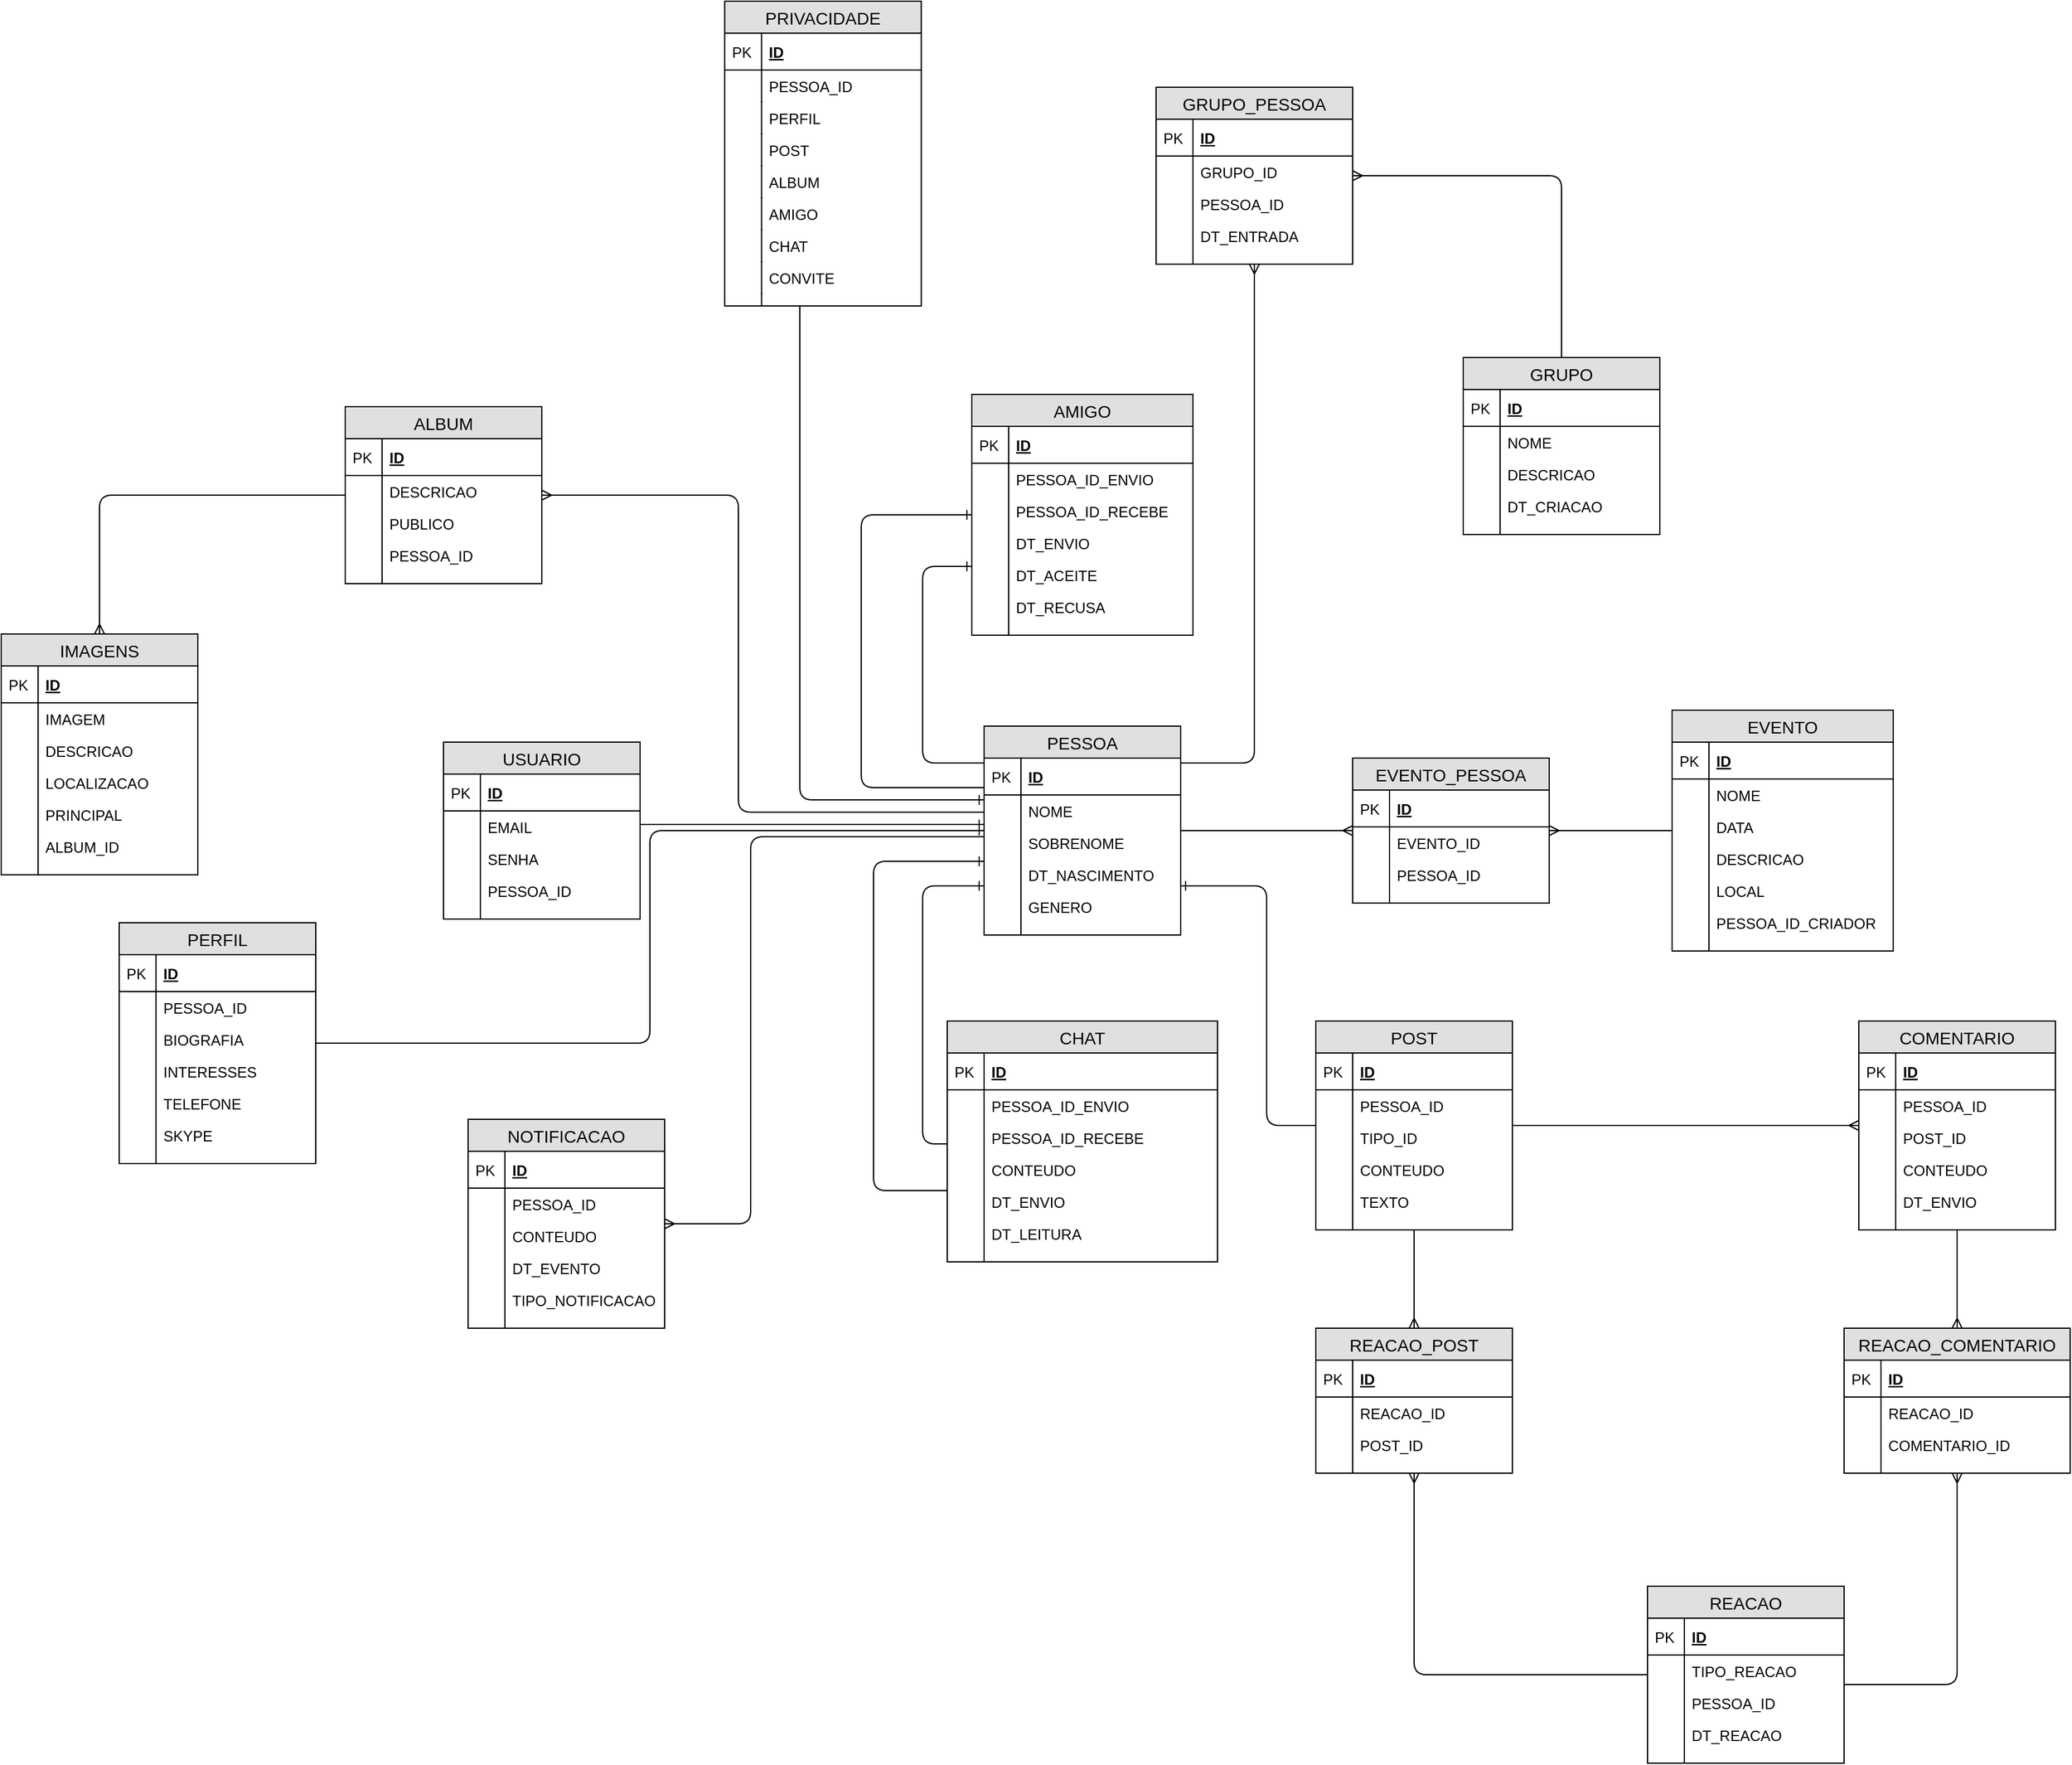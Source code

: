<mxfile version="12.7.0" type="device"><diagram id="VcZKYja-9mTwQcryNiuQ" name="Page-1"><mxGraphModel dx="3955" dy="2721" grid="1" gridSize="10" guides="1" tooltips="1" connect="1" arrows="1" fold="1" page="1" pageScale="1" pageWidth="827" pageHeight="1169" math="0" shadow="0"><root><mxCell id="0"/><mxCell id="1" parent="0"/><mxCell id="0qFh1W1GAxAcG5yvAI3I-1" value="PESSOA" style="swimlane;fontStyle=0;childLayout=stackLayout;horizontal=1;startSize=26;fillColor=#e0e0e0;horizontalStack=0;resizeParent=1;resizeParentMax=0;resizeLast=0;collapsible=1;marginBottom=0;swimlaneFillColor=#ffffff;align=center;fontSize=14;" vertex="1" parent="1"><mxGeometry x="210" y="40" width="160" height="170" as="geometry"/></mxCell><mxCell id="0qFh1W1GAxAcG5yvAI3I-2" value="ID" style="shape=partialRectangle;top=0;left=0;right=0;bottom=1;align=left;verticalAlign=middle;fillColor=none;spacingLeft=34;spacingRight=4;overflow=hidden;rotatable=0;points=[[0,0.5],[1,0.5]];portConstraint=eastwest;dropTarget=0;fontStyle=5;fontSize=12;" vertex="1" parent="0qFh1W1GAxAcG5yvAI3I-1"><mxGeometry y="26" width="160" height="30" as="geometry"/></mxCell><mxCell id="0qFh1W1GAxAcG5yvAI3I-3" value="PK" style="shape=partialRectangle;top=0;left=0;bottom=0;fillColor=none;align=left;verticalAlign=middle;spacingLeft=4;spacingRight=4;overflow=hidden;rotatable=0;points=[];portConstraint=eastwest;part=1;fontSize=12;" vertex="1" connectable="0" parent="0qFh1W1GAxAcG5yvAI3I-2"><mxGeometry width="30" height="30" as="geometry"/></mxCell><mxCell id="0qFh1W1GAxAcG5yvAI3I-4" value="NOME" style="shape=partialRectangle;top=0;left=0;right=0;bottom=0;align=left;verticalAlign=top;fillColor=none;spacingLeft=34;spacingRight=4;overflow=hidden;rotatable=0;points=[[0,0.5],[1,0.5]];portConstraint=eastwest;dropTarget=0;fontSize=12;" vertex="1" parent="0qFh1W1GAxAcG5yvAI3I-1"><mxGeometry y="56" width="160" height="26" as="geometry"/></mxCell><mxCell id="0qFh1W1GAxAcG5yvAI3I-5" value="" style="shape=partialRectangle;top=0;left=0;bottom=0;fillColor=none;align=left;verticalAlign=top;spacingLeft=4;spacingRight=4;overflow=hidden;rotatable=0;points=[];portConstraint=eastwest;part=1;fontSize=12;" vertex="1" connectable="0" parent="0qFh1W1GAxAcG5yvAI3I-4"><mxGeometry width="30" height="26" as="geometry"/></mxCell><mxCell id="0qFh1W1GAxAcG5yvAI3I-6" value="SOBRENOME" style="shape=partialRectangle;top=0;left=0;right=0;bottom=0;align=left;verticalAlign=top;fillColor=none;spacingLeft=34;spacingRight=4;overflow=hidden;rotatable=0;points=[[0,0.5],[1,0.5]];portConstraint=eastwest;dropTarget=0;fontSize=12;" vertex="1" parent="0qFh1W1GAxAcG5yvAI3I-1"><mxGeometry y="82" width="160" height="26" as="geometry"/></mxCell><mxCell id="0qFh1W1GAxAcG5yvAI3I-7" value="" style="shape=partialRectangle;top=0;left=0;bottom=0;fillColor=none;align=left;verticalAlign=top;spacingLeft=4;spacingRight=4;overflow=hidden;rotatable=0;points=[];portConstraint=eastwest;part=1;fontSize=12;" vertex="1" connectable="0" parent="0qFh1W1GAxAcG5yvAI3I-6"><mxGeometry width="30" height="26" as="geometry"/></mxCell><mxCell id="0qFh1W1GAxAcG5yvAI3I-12" value="DT_NASCIMENTO" style="shape=partialRectangle;top=0;left=0;right=0;bottom=0;align=left;verticalAlign=top;fillColor=none;spacingLeft=34;spacingRight=4;overflow=hidden;rotatable=0;points=[[0,0.5],[1,0.5]];portConstraint=eastwest;dropTarget=0;fontSize=12;" vertex="1" parent="0qFh1W1GAxAcG5yvAI3I-1"><mxGeometry y="108" width="160" height="26" as="geometry"/></mxCell><mxCell id="0qFh1W1GAxAcG5yvAI3I-13" value="" style="shape=partialRectangle;top=0;left=0;bottom=0;fillColor=none;align=left;verticalAlign=top;spacingLeft=4;spacingRight=4;overflow=hidden;rotatable=0;points=[];portConstraint=eastwest;part=1;fontSize=12;" vertex="1" connectable="0" parent="0qFh1W1GAxAcG5yvAI3I-12"><mxGeometry width="30" height="26" as="geometry"/></mxCell><mxCell id="0qFh1W1GAxAcG5yvAI3I-14" value="GENERO" style="shape=partialRectangle;top=0;left=0;right=0;bottom=0;align=left;verticalAlign=top;fillColor=none;spacingLeft=34;spacingRight=4;overflow=hidden;rotatable=0;points=[[0,0.5],[1,0.5]];portConstraint=eastwest;dropTarget=0;fontSize=12;" vertex="1" parent="0qFh1W1GAxAcG5yvAI3I-1"><mxGeometry y="134" width="160" height="26" as="geometry"/></mxCell><mxCell id="0qFh1W1GAxAcG5yvAI3I-15" value="" style="shape=partialRectangle;top=0;left=0;bottom=0;fillColor=none;align=left;verticalAlign=top;spacingLeft=4;spacingRight=4;overflow=hidden;rotatable=0;points=[];portConstraint=eastwest;part=1;fontSize=12;" vertex="1" connectable="0" parent="0qFh1W1GAxAcG5yvAI3I-14"><mxGeometry width="30" height="26" as="geometry"/></mxCell><mxCell id="0qFh1W1GAxAcG5yvAI3I-10" value="" style="shape=partialRectangle;top=0;left=0;right=0;bottom=0;align=left;verticalAlign=top;fillColor=none;spacingLeft=34;spacingRight=4;overflow=hidden;rotatable=0;points=[[0,0.5],[1,0.5]];portConstraint=eastwest;dropTarget=0;fontSize=12;" vertex="1" parent="0qFh1W1GAxAcG5yvAI3I-1"><mxGeometry y="160" width="160" height="10" as="geometry"/></mxCell><mxCell id="0qFh1W1GAxAcG5yvAI3I-11" value="" style="shape=partialRectangle;top=0;left=0;bottom=0;fillColor=none;align=left;verticalAlign=top;spacingLeft=4;spacingRight=4;overflow=hidden;rotatable=0;points=[];portConstraint=eastwest;part=1;fontSize=12;" vertex="1" connectable="0" parent="0qFh1W1GAxAcG5yvAI3I-10"><mxGeometry width="30" height="10" as="geometry"/></mxCell><mxCell id="0qFh1W1GAxAcG5yvAI3I-16" value="USUARIO" style="swimlane;fontStyle=0;childLayout=stackLayout;horizontal=1;startSize=26;fillColor=#e0e0e0;horizontalStack=0;resizeParent=1;resizeParentMax=0;resizeLast=0;collapsible=1;marginBottom=0;swimlaneFillColor=#ffffff;align=center;fontSize=14;" vertex="1" parent="1"><mxGeometry x="-230" y="53" width="160" height="144" as="geometry"/></mxCell><mxCell id="0qFh1W1GAxAcG5yvAI3I-17" value="ID" style="shape=partialRectangle;top=0;left=0;right=0;bottom=1;align=left;verticalAlign=middle;fillColor=none;spacingLeft=34;spacingRight=4;overflow=hidden;rotatable=0;points=[[0,0.5],[1,0.5]];portConstraint=eastwest;dropTarget=0;fontStyle=5;fontSize=12;" vertex="1" parent="0qFh1W1GAxAcG5yvAI3I-16"><mxGeometry y="26" width="160" height="30" as="geometry"/></mxCell><mxCell id="0qFh1W1GAxAcG5yvAI3I-18" value="PK" style="shape=partialRectangle;top=0;left=0;bottom=0;fillColor=none;align=left;verticalAlign=middle;spacingLeft=4;spacingRight=4;overflow=hidden;rotatable=0;points=[];portConstraint=eastwest;part=1;fontSize=12;" vertex="1" connectable="0" parent="0qFh1W1GAxAcG5yvAI3I-17"><mxGeometry width="30" height="30" as="geometry"/></mxCell><mxCell id="0qFh1W1GAxAcG5yvAI3I-27" value="EMAIL" style="shape=partialRectangle;top=0;left=0;right=0;bottom=0;align=left;verticalAlign=top;fillColor=none;spacingLeft=34;spacingRight=4;overflow=hidden;rotatable=0;points=[[0,0.5],[1,0.5]];portConstraint=eastwest;dropTarget=0;fontSize=12;" vertex="1" parent="0qFh1W1GAxAcG5yvAI3I-16"><mxGeometry y="56" width="160" height="26" as="geometry"/></mxCell><mxCell id="0qFh1W1GAxAcG5yvAI3I-28" value="" style="shape=partialRectangle;top=0;left=0;bottom=0;fillColor=none;align=left;verticalAlign=top;spacingLeft=4;spacingRight=4;overflow=hidden;rotatable=0;points=[];portConstraint=eastwest;part=1;fontSize=12;" vertex="1" connectable="0" parent="0qFh1W1GAxAcG5yvAI3I-27"><mxGeometry width="30" height="26" as="geometry"/></mxCell><mxCell id="0qFh1W1GAxAcG5yvAI3I-19" value="SENHA" style="shape=partialRectangle;top=0;left=0;right=0;bottom=0;align=left;verticalAlign=top;fillColor=none;spacingLeft=34;spacingRight=4;overflow=hidden;rotatable=0;points=[[0,0.5],[1,0.5]];portConstraint=eastwest;dropTarget=0;fontSize=12;" vertex="1" parent="0qFh1W1GAxAcG5yvAI3I-16"><mxGeometry y="82" width="160" height="26" as="geometry"/></mxCell><mxCell id="0qFh1W1GAxAcG5yvAI3I-20" value="" style="shape=partialRectangle;top=0;left=0;bottom=0;fillColor=none;align=left;verticalAlign=top;spacingLeft=4;spacingRight=4;overflow=hidden;rotatable=0;points=[];portConstraint=eastwest;part=1;fontSize=12;" vertex="1" connectable="0" parent="0qFh1W1GAxAcG5yvAI3I-19"><mxGeometry width="30" height="26" as="geometry"/></mxCell><mxCell id="0qFh1W1GAxAcG5yvAI3I-21" value="PESSOA_ID" style="shape=partialRectangle;top=0;left=0;right=0;bottom=0;align=left;verticalAlign=top;fillColor=none;spacingLeft=34;spacingRight=4;overflow=hidden;rotatable=0;points=[[0,0.5],[1,0.5]];portConstraint=eastwest;dropTarget=0;fontSize=12;" vertex="1" parent="0qFh1W1GAxAcG5yvAI3I-16"><mxGeometry y="108" width="160" height="26" as="geometry"/></mxCell><mxCell id="0qFh1W1GAxAcG5yvAI3I-22" value="" style="shape=partialRectangle;top=0;left=0;bottom=0;fillColor=none;align=left;verticalAlign=top;spacingLeft=4;spacingRight=4;overflow=hidden;rotatable=0;points=[];portConstraint=eastwest;part=1;fontSize=12;" vertex="1" connectable="0" parent="0qFh1W1GAxAcG5yvAI3I-21"><mxGeometry width="30" height="26" as="geometry"/></mxCell><mxCell id="0qFh1W1GAxAcG5yvAI3I-25" value="" style="shape=partialRectangle;top=0;left=0;right=0;bottom=0;align=left;verticalAlign=top;fillColor=none;spacingLeft=34;spacingRight=4;overflow=hidden;rotatable=0;points=[[0,0.5],[1,0.5]];portConstraint=eastwest;dropTarget=0;fontSize=12;" vertex="1" parent="0qFh1W1GAxAcG5yvAI3I-16"><mxGeometry y="134" width="160" height="10" as="geometry"/></mxCell><mxCell id="0qFh1W1GAxAcG5yvAI3I-26" value="" style="shape=partialRectangle;top=0;left=0;bottom=0;fillColor=none;align=left;verticalAlign=top;spacingLeft=4;spacingRight=4;overflow=hidden;rotatable=0;points=[];portConstraint=eastwest;part=1;fontSize=12;" vertex="1" connectable="0" parent="0qFh1W1GAxAcG5yvAI3I-25"><mxGeometry width="30" height="10" as="geometry"/></mxCell><mxCell id="0qFh1W1GAxAcG5yvAI3I-29" value="" style="fontSize=12;html=1;endArrow=ERone;endFill=1;edgeStyle=orthogonalEdgeStyle;" edge="1" parent="1" source="0qFh1W1GAxAcG5yvAI3I-16" target="0qFh1W1GAxAcG5yvAI3I-1"><mxGeometry width="100" height="100" relative="1" as="geometry"><mxPoint x="490" y="380" as="sourcePoint"/><mxPoint x="590" y="280" as="targetPoint"/><Array as="points"><mxPoint x="90" y="120"/><mxPoint x="90" y="120"/></Array></mxGeometry></mxCell><mxCell id="0qFh1W1GAxAcG5yvAI3I-30" value="CHAT" style="swimlane;fontStyle=0;childLayout=stackLayout;horizontal=1;startSize=26;fillColor=#e0e0e0;horizontalStack=0;resizeParent=1;resizeParentMax=0;resizeLast=0;collapsible=1;marginBottom=0;swimlaneFillColor=#ffffff;align=center;fontSize=14;" vertex="1" parent="1"><mxGeometry x="180" y="280" width="220" height="196" as="geometry"/></mxCell><mxCell id="0qFh1W1GAxAcG5yvAI3I-31" value="ID" style="shape=partialRectangle;top=0;left=0;right=0;bottom=1;align=left;verticalAlign=middle;fillColor=none;spacingLeft=34;spacingRight=4;overflow=hidden;rotatable=0;points=[[0,0.5],[1,0.5]];portConstraint=eastwest;dropTarget=0;fontStyle=5;fontSize=12;" vertex="1" parent="0qFh1W1GAxAcG5yvAI3I-30"><mxGeometry y="26" width="220" height="30" as="geometry"/></mxCell><mxCell id="0qFh1W1GAxAcG5yvAI3I-32" value="PK" style="shape=partialRectangle;top=0;left=0;bottom=0;fillColor=none;align=left;verticalAlign=middle;spacingLeft=4;spacingRight=4;overflow=hidden;rotatable=0;points=[];portConstraint=eastwest;part=1;fontSize=12;" vertex="1" connectable="0" parent="0qFh1W1GAxAcG5yvAI3I-31"><mxGeometry width="30" height="30" as="geometry"/></mxCell><mxCell id="0qFh1W1GAxAcG5yvAI3I-33" value="PESSOA_ID_ENVIO" style="shape=partialRectangle;top=0;left=0;right=0;bottom=0;align=left;verticalAlign=top;fillColor=none;spacingLeft=34;spacingRight=4;overflow=hidden;rotatable=0;points=[[0,0.5],[1,0.5]];portConstraint=eastwest;dropTarget=0;fontSize=12;" vertex="1" parent="0qFh1W1GAxAcG5yvAI3I-30"><mxGeometry y="56" width="220" height="26" as="geometry"/></mxCell><mxCell id="0qFh1W1GAxAcG5yvAI3I-34" value="" style="shape=partialRectangle;top=0;left=0;bottom=0;fillColor=none;align=left;verticalAlign=top;spacingLeft=4;spacingRight=4;overflow=hidden;rotatable=0;points=[];portConstraint=eastwest;part=1;fontSize=12;" vertex="1" connectable="0" parent="0qFh1W1GAxAcG5yvAI3I-33"><mxGeometry width="30" height="26" as="geometry"/></mxCell><mxCell id="0qFh1W1GAxAcG5yvAI3I-35" value="PESSOA_ID_RECEBE" style="shape=partialRectangle;top=0;left=0;right=0;bottom=0;align=left;verticalAlign=top;fillColor=none;spacingLeft=34;spacingRight=4;overflow=hidden;rotatable=0;points=[[0,0.5],[1,0.5]];portConstraint=eastwest;dropTarget=0;fontSize=12;" vertex="1" parent="0qFh1W1GAxAcG5yvAI3I-30"><mxGeometry y="82" width="220" height="26" as="geometry"/></mxCell><mxCell id="0qFh1W1GAxAcG5yvAI3I-36" value="" style="shape=partialRectangle;top=0;left=0;bottom=0;fillColor=none;align=left;verticalAlign=top;spacingLeft=4;spacingRight=4;overflow=hidden;rotatable=0;points=[];portConstraint=eastwest;part=1;fontSize=12;" vertex="1" connectable="0" parent="0qFh1W1GAxAcG5yvAI3I-35"><mxGeometry width="30" height="26" as="geometry"/></mxCell><mxCell id="0qFh1W1GAxAcG5yvAI3I-37" value="CONTEUDO" style="shape=partialRectangle;top=0;left=0;right=0;bottom=0;align=left;verticalAlign=top;fillColor=none;spacingLeft=34;spacingRight=4;overflow=hidden;rotatable=0;points=[[0,0.5],[1,0.5]];portConstraint=eastwest;dropTarget=0;fontSize=12;" vertex="1" parent="0qFh1W1GAxAcG5yvAI3I-30"><mxGeometry y="108" width="220" height="26" as="geometry"/></mxCell><mxCell id="0qFh1W1GAxAcG5yvAI3I-38" value="" style="shape=partialRectangle;top=0;left=0;bottom=0;fillColor=none;align=left;verticalAlign=top;spacingLeft=4;spacingRight=4;overflow=hidden;rotatable=0;points=[];portConstraint=eastwest;part=1;fontSize=12;" vertex="1" connectable="0" parent="0qFh1W1GAxAcG5yvAI3I-37"><mxGeometry width="30" height="26" as="geometry"/></mxCell><mxCell id="0qFh1W1GAxAcG5yvAI3I-41" value="DT_ENVIO" style="shape=partialRectangle;top=0;left=0;right=0;bottom=0;align=left;verticalAlign=top;fillColor=none;spacingLeft=34;spacingRight=4;overflow=hidden;rotatable=0;points=[[0,0.5],[1,0.5]];portConstraint=eastwest;dropTarget=0;fontSize=12;" vertex="1" parent="0qFh1W1GAxAcG5yvAI3I-30"><mxGeometry y="134" width="220" height="26" as="geometry"/></mxCell><mxCell id="0qFh1W1GAxAcG5yvAI3I-42" value="" style="shape=partialRectangle;top=0;left=0;bottom=0;fillColor=none;align=left;verticalAlign=top;spacingLeft=4;spacingRight=4;overflow=hidden;rotatable=0;points=[];portConstraint=eastwest;part=1;fontSize=12;" vertex="1" connectable="0" parent="0qFh1W1GAxAcG5yvAI3I-41"><mxGeometry width="30" height="26" as="geometry"/></mxCell><mxCell id="0qFh1W1GAxAcG5yvAI3I-43" value="DT_LEITURA" style="shape=partialRectangle;top=0;left=0;right=0;bottom=0;align=left;verticalAlign=top;fillColor=none;spacingLeft=34;spacingRight=4;overflow=hidden;rotatable=0;points=[[0,0.5],[1,0.5]];portConstraint=eastwest;dropTarget=0;fontSize=12;" vertex="1" parent="0qFh1W1GAxAcG5yvAI3I-30"><mxGeometry y="160" width="220" height="26" as="geometry"/></mxCell><mxCell id="0qFh1W1GAxAcG5yvAI3I-44" value="" style="shape=partialRectangle;top=0;left=0;bottom=0;fillColor=none;align=left;verticalAlign=top;spacingLeft=4;spacingRight=4;overflow=hidden;rotatable=0;points=[];portConstraint=eastwest;part=1;fontSize=12;" vertex="1" connectable="0" parent="0qFh1W1GAxAcG5yvAI3I-43"><mxGeometry width="30" height="26" as="geometry"/></mxCell><mxCell id="0qFh1W1GAxAcG5yvAI3I-39" value="" style="shape=partialRectangle;top=0;left=0;right=0;bottom=0;align=left;verticalAlign=top;fillColor=none;spacingLeft=34;spacingRight=4;overflow=hidden;rotatable=0;points=[[0,0.5],[1,0.5]];portConstraint=eastwest;dropTarget=0;fontSize=12;" vertex="1" parent="0qFh1W1GAxAcG5yvAI3I-30"><mxGeometry y="186" width="220" height="10" as="geometry"/></mxCell><mxCell id="0qFh1W1GAxAcG5yvAI3I-40" value="" style="shape=partialRectangle;top=0;left=0;bottom=0;fillColor=none;align=left;verticalAlign=top;spacingLeft=4;spacingRight=4;overflow=hidden;rotatable=0;points=[];portConstraint=eastwest;part=1;fontSize=12;" vertex="1" connectable="0" parent="0qFh1W1GAxAcG5yvAI3I-39"><mxGeometry width="30" height="10" as="geometry"/></mxCell><mxCell id="0qFh1W1GAxAcG5yvAI3I-45" value="" style="edgeStyle=orthogonalEdgeStyle;fontSize=12;html=1;endArrow=ERone;endFill=1;" edge="1" parent="1" source="0qFh1W1GAxAcG5yvAI3I-30" target="0qFh1W1GAxAcG5yvAI3I-1"><mxGeometry width="100" height="100" relative="1" as="geometry"><mxPoint x="50" y="300" as="sourcePoint"/><mxPoint x="150" y="200" as="targetPoint"/><Array as="points"><mxPoint x="120" y="418"/><mxPoint x="120" y="150"/></Array></mxGeometry></mxCell><mxCell id="0qFh1W1GAxAcG5yvAI3I-46" value="" style="edgeStyle=orthogonalEdgeStyle;fontSize=12;html=1;endArrow=ERone;endFill=1;" edge="1" parent="1" source="0qFh1W1GAxAcG5yvAI3I-30" target="0qFh1W1GAxAcG5yvAI3I-1"><mxGeometry width="100" height="100" relative="1" as="geometry"><mxPoint x="490" y="350" as="sourcePoint"/><mxPoint x="590" y="250" as="targetPoint"/><Array as="points"><mxPoint x="160" y="380"/><mxPoint x="160" y="170"/></Array></mxGeometry></mxCell><mxCell id="0qFh1W1GAxAcG5yvAI3I-47" value="POST" style="swimlane;fontStyle=0;childLayout=stackLayout;horizontal=1;startSize=26;fillColor=#e0e0e0;horizontalStack=0;resizeParent=1;resizeParentMax=0;resizeLast=0;collapsible=1;marginBottom=0;swimlaneFillColor=#ffffff;align=center;fontSize=14;" vertex="1" parent="1"><mxGeometry x="480" y="280" width="160" height="170" as="geometry"/></mxCell><mxCell id="0qFh1W1GAxAcG5yvAI3I-48" value="ID" style="shape=partialRectangle;top=0;left=0;right=0;bottom=1;align=left;verticalAlign=middle;fillColor=none;spacingLeft=34;spacingRight=4;overflow=hidden;rotatable=0;points=[[0,0.5],[1,0.5]];portConstraint=eastwest;dropTarget=0;fontStyle=5;fontSize=12;" vertex="1" parent="0qFh1W1GAxAcG5yvAI3I-47"><mxGeometry y="26" width="160" height="30" as="geometry"/></mxCell><mxCell id="0qFh1W1GAxAcG5yvAI3I-49" value="PK" style="shape=partialRectangle;top=0;left=0;bottom=0;fillColor=none;align=left;verticalAlign=middle;spacingLeft=4;spacingRight=4;overflow=hidden;rotatable=0;points=[];portConstraint=eastwest;part=1;fontSize=12;" vertex="1" connectable="0" parent="0qFh1W1GAxAcG5yvAI3I-48"><mxGeometry width="30" height="30" as="geometry"/></mxCell><mxCell id="0qFh1W1GAxAcG5yvAI3I-50" value="PESSOA_ID" style="shape=partialRectangle;top=0;left=0;right=0;bottom=0;align=left;verticalAlign=top;fillColor=none;spacingLeft=34;spacingRight=4;overflow=hidden;rotatable=0;points=[[0,0.5],[1,0.5]];portConstraint=eastwest;dropTarget=0;fontSize=12;" vertex="1" parent="0qFh1W1GAxAcG5yvAI3I-47"><mxGeometry y="56" width="160" height="26" as="geometry"/></mxCell><mxCell id="0qFh1W1GAxAcG5yvAI3I-51" value="" style="shape=partialRectangle;top=0;left=0;bottom=0;fillColor=none;align=left;verticalAlign=top;spacingLeft=4;spacingRight=4;overflow=hidden;rotatable=0;points=[];portConstraint=eastwest;part=1;fontSize=12;" vertex="1" connectable="0" parent="0qFh1W1GAxAcG5yvAI3I-50"><mxGeometry width="30" height="26" as="geometry"/></mxCell><mxCell id="0qFh1W1GAxAcG5yvAI3I-52" value="TIPO_ID" style="shape=partialRectangle;top=0;left=0;right=0;bottom=0;align=left;verticalAlign=top;fillColor=none;spacingLeft=34;spacingRight=4;overflow=hidden;rotatable=0;points=[[0,0.5],[1,0.5]];portConstraint=eastwest;dropTarget=0;fontSize=12;" vertex="1" parent="0qFh1W1GAxAcG5yvAI3I-47"><mxGeometry y="82" width="160" height="26" as="geometry"/></mxCell><mxCell id="0qFh1W1GAxAcG5yvAI3I-53" value="" style="shape=partialRectangle;top=0;left=0;bottom=0;fillColor=none;align=left;verticalAlign=top;spacingLeft=4;spacingRight=4;overflow=hidden;rotatable=0;points=[];portConstraint=eastwest;part=1;fontSize=12;" vertex="1" connectable="0" parent="0qFh1W1GAxAcG5yvAI3I-52"><mxGeometry width="30" height="26" as="geometry"/></mxCell><mxCell id="0qFh1W1GAxAcG5yvAI3I-58" value="CONTEUDO" style="shape=partialRectangle;top=0;left=0;right=0;bottom=0;align=left;verticalAlign=top;fillColor=none;spacingLeft=34;spacingRight=4;overflow=hidden;rotatable=0;points=[[0,0.5],[1,0.5]];portConstraint=eastwest;dropTarget=0;fontSize=12;" vertex="1" parent="0qFh1W1GAxAcG5yvAI3I-47"><mxGeometry y="108" width="160" height="26" as="geometry"/></mxCell><mxCell id="0qFh1W1GAxAcG5yvAI3I-59" value="" style="shape=partialRectangle;top=0;left=0;bottom=0;fillColor=none;align=left;verticalAlign=top;spacingLeft=4;spacingRight=4;overflow=hidden;rotatable=0;points=[];portConstraint=eastwest;part=1;fontSize=12;" vertex="1" connectable="0" parent="0qFh1W1GAxAcG5yvAI3I-58"><mxGeometry width="30" height="26" as="geometry"/></mxCell><mxCell id="0qFh1W1GAxAcG5yvAI3I-54" value="TEXTO" style="shape=partialRectangle;top=0;left=0;right=0;bottom=0;align=left;verticalAlign=top;fillColor=none;spacingLeft=34;spacingRight=4;overflow=hidden;rotatable=0;points=[[0,0.5],[1,0.5]];portConstraint=eastwest;dropTarget=0;fontSize=12;" vertex="1" parent="0qFh1W1GAxAcG5yvAI3I-47"><mxGeometry y="134" width="160" height="26" as="geometry"/></mxCell><mxCell id="0qFh1W1GAxAcG5yvAI3I-55" value="" style="shape=partialRectangle;top=0;left=0;bottom=0;fillColor=none;align=left;verticalAlign=top;spacingLeft=4;spacingRight=4;overflow=hidden;rotatable=0;points=[];portConstraint=eastwest;part=1;fontSize=12;" vertex="1" connectable="0" parent="0qFh1W1GAxAcG5yvAI3I-54"><mxGeometry width="30" height="26" as="geometry"/></mxCell><mxCell id="0qFh1W1GAxAcG5yvAI3I-56" value="" style="shape=partialRectangle;top=0;left=0;right=0;bottom=0;align=left;verticalAlign=top;fillColor=none;spacingLeft=34;spacingRight=4;overflow=hidden;rotatable=0;points=[[0,0.5],[1,0.5]];portConstraint=eastwest;dropTarget=0;fontSize=12;" vertex="1" parent="0qFh1W1GAxAcG5yvAI3I-47"><mxGeometry y="160" width="160" height="10" as="geometry"/></mxCell><mxCell id="0qFh1W1GAxAcG5yvAI3I-57" value="" style="shape=partialRectangle;top=0;left=0;bottom=0;fillColor=none;align=left;verticalAlign=top;spacingLeft=4;spacingRight=4;overflow=hidden;rotatable=0;points=[];portConstraint=eastwest;part=1;fontSize=12;" vertex="1" connectable="0" parent="0qFh1W1GAxAcG5yvAI3I-56"><mxGeometry width="30" height="10" as="geometry"/></mxCell><mxCell id="0qFh1W1GAxAcG5yvAI3I-62" value="" style="edgeStyle=orthogonalEdgeStyle;fontSize=12;html=1;endArrow=ERone;endFill=1;" edge="1" parent="1" source="0qFh1W1GAxAcG5yvAI3I-47" target="0qFh1W1GAxAcG5yvAI3I-1"><mxGeometry width="100" height="100" relative="1" as="geometry"><mxPoint x="650" y="310" as="sourcePoint"/><mxPoint x="750" y="210" as="targetPoint"/><Array as="points"><mxPoint x="440" y="365"/><mxPoint x="440" y="170"/></Array></mxGeometry></mxCell><mxCell id="0qFh1W1GAxAcG5yvAI3I-63" value="AMIGO" style="swimlane;fontStyle=0;childLayout=stackLayout;horizontal=1;startSize=26;fillColor=#e0e0e0;horizontalStack=0;resizeParent=1;resizeParentMax=0;resizeLast=0;collapsible=1;marginBottom=0;swimlaneFillColor=#ffffff;align=center;fontSize=14;" vertex="1" parent="1"><mxGeometry x="200" y="-230" width="180" height="196" as="geometry"/></mxCell><mxCell id="0qFh1W1GAxAcG5yvAI3I-64" value="ID" style="shape=partialRectangle;top=0;left=0;right=0;bottom=1;align=left;verticalAlign=middle;fillColor=none;spacingLeft=34;spacingRight=4;overflow=hidden;rotatable=0;points=[[0,0.5],[1,0.5]];portConstraint=eastwest;dropTarget=0;fontStyle=5;fontSize=12;" vertex="1" parent="0qFh1W1GAxAcG5yvAI3I-63"><mxGeometry y="26" width="180" height="30" as="geometry"/></mxCell><mxCell id="0qFh1W1GAxAcG5yvAI3I-65" value="PK" style="shape=partialRectangle;top=0;left=0;bottom=0;fillColor=none;align=left;verticalAlign=middle;spacingLeft=4;spacingRight=4;overflow=hidden;rotatable=0;points=[];portConstraint=eastwest;part=1;fontSize=12;" vertex="1" connectable="0" parent="0qFh1W1GAxAcG5yvAI3I-64"><mxGeometry width="30" height="30" as="geometry"/></mxCell><mxCell id="0qFh1W1GAxAcG5yvAI3I-66" value="PESSOA_ID_ENVIO" style="shape=partialRectangle;top=0;left=0;right=0;bottom=0;align=left;verticalAlign=top;fillColor=none;spacingLeft=34;spacingRight=4;overflow=hidden;rotatable=0;points=[[0,0.5],[1,0.5]];portConstraint=eastwest;dropTarget=0;fontSize=12;" vertex="1" parent="0qFh1W1GAxAcG5yvAI3I-63"><mxGeometry y="56" width="180" height="26" as="geometry"/></mxCell><mxCell id="0qFh1W1GAxAcG5yvAI3I-67" value="" style="shape=partialRectangle;top=0;left=0;bottom=0;fillColor=none;align=left;verticalAlign=top;spacingLeft=4;spacingRight=4;overflow=hidden;rotatable=0;points=[];portConstraint=eastwest;part=1;fontSize=12;" vertex="1" connectable="0" parent="0qFh1W1GAxAcG5yvAI3I-66"><mxGeometry width="30" height="26" as="geometry"/></mxCell><mxCell id="0qFh1W1GAxAcG5yvAI3I-68" value="PESSOA_ID_RECEBE" style="shape=partialRectangle;top=0;left=0;right=0;bottom=0;align=left;verticalAlign=top;fillColor=none;spacingLeft=34;spacingRight=4;overflow=hidden;rotatable=0;points=[[0,0.5],[1,0.5]];portConstraint=eastwest;dropTarget=0;fontSize=12;" vertex="1" parent="0qFh1W1GAxAcG5yvAI3I-63"><mxGeometry y="82" width="180" height="26" as="geometry"/></mxCell><mxCell id="0qFh1W1GAxAcG5yvAI3I-69" value="" style="shape=partialRectangle;top=0;left=0;bottom=0;fillColor=none;align=left;verticalAlign=top;spacingLeft=4;spacingRight=4;overflow=hidden;rotatable=0;points=[];portConstraint=eastwest;part=1;fontSize=12;" vertex="1" connectable="0" parent="0qFh1W1GAxAcG5yvAI3I-68"><mxGeometry width="30" height="26" as="geometry"/></mxCell><mxCell id="0qFh1W1GAxAcG5yvAI3I-74" value="DT_ENVIO" style="shape=partialRectangle;top=0;left=0;right=0;bottom=0;align=left;verticalAlign=top;fillColor=none;spacingLeft=34;spacingRight=4;overflow=hidden;rotatable=0;points=[[0,0.5],[1,0.5]];portConstraint=eastwest;dropTarget=0;fontSize=12;" vertex="1" parent="0qFh1W1GAxAcG5yvAI3I-63"><mxGeometry y="108" width="180" height="26" as="geometry"/></mxCell><mxCell id="0qFh1W1GAxAcG5yvAI3I-75" value="" style="shape=partialRectangle;top=0;left=0;bottom=0;fillColor=none;align=left;verticalAlign=top;spacingLeft=4;spacingRight=4;overflow=hidden;rotatable=0;points=[];portConstraint=eastwest;part=1;fontSize=12;" vertex="1" connectable="0" parent="0qFh1W1GAxAcG5yvAI3I-74"><mxGeometry width="30" height="26" as="geometry"/></mxCell><mxCell id="0qFh1W1GAxAcG5yvAI3I-76" value="DT_ACEITE" style="shape=partialRectangle;top=0;left=0;right=0;bottom=0;align=left;verticalAlign=top;fillColor=none;spacingLeft=34;spacingRight=4;overflow=hidden;rotatable=0;points=[[0,0.5],[1,0.5]];portConstraint=eastwest;dropTarget=0;fontSize=12;" vertex="1" parent="0qFh1W1GAxAcG5yvAI3I-63"><mxGeometry y="134" width="180" height="26" as="geometry"/></mxCell><mxCell id="0qFh1W1GAxAcG5yvAI3I-77" value="" style="shape=partialRectangle;top=0;left=0;bottom=0;fillColor=none;align=left;verticalAlign=top;spacingLeft=4;spacingRight=4;overflow=hidden;rotatable=0;points=[];portConstraint=eastwest;part=1;fontSize=12;" vertex="1" connectable="0" parent="0qFh1W1GAxAcG5yvAI3I-76"><mxGeometry width="30" height="26" as="geometry"/></mxCell><mxCell id="0qFh1W1GAxAcG5yvAI3I-70" value="DT_RECUSA" style="shape=partialRectangle;top=0;left=0;right=0;bottom=0;align=left;verticalAlign=top;fillColor=none;spacingLeft=34;spacingRight=4;overflow=hidden;rotatable=0;points=[[0,0.5],[1,0.5]];portConstraint=eastwest;dropTarget=0;fontSize=12;" vertex="1" parent="0qFh1W1GAxAcG5yvAI3I-63"><mxGeometry y="160" width="180" height="26" as="geometry"/></mxCell><mxCell id="0qFh1W1GAxAcG5yvAI3I-71" value="" style="shape=partialRectangle;top=0;left=0;bottom=0;fillColor=none;align=left;verticalAlign=top;spacingLeft=4;spacingRight=4;overflow=hidden;rotatable=0;points=[];portConstraint=eastwest;part=1;fontSize=12;" vertex="1" connectable="0" parent="0qFh1W1GAxAcG5yvAI3I-70"><mxGeometry width="30" height="26" as="geometry"/></mxCell><mxCell id="0qFh1W1GAxAcG5yvAI3I-72" value="" style="shape=partialRectangle;top=0;left=0;right=0;bottom=0;align=left;verticalAlign=top;fillColor=none;spacingLeft=34;spacingRight=4;overflow=hidden;rotatable=0;points=[[0,0.5],[1,0.5]];portConstraint=eastwest;dropTarget=0;fontSize=12;" vertex="1" parent="0qFh1W1GAxAcG5yvAI3I-63"><mxGeometry y="186" width="180" height="10" as="geometry"/></mxCell><mxCell id="0qFh1W1GAxAcG5yvAI3I-73" value="" style="shape=partialRectangle;top=0;left=0;bottom=0;fillColor=none;align=left;verticalAlign=top;spacingLeft=4;spacingRight=4;overflow=hidden;rotatable=0;points=[];portConstraint=eastwest;part=1;fontSize=12;" vertex="1" connectable="0" parent="0qFh1W1GAxAcG5yvAI3I-72"><mxGeometry width="30" height="10" as="geometry"/></mxCell><mxCell id="0qFh1W1GAxAcG5yvAI3I-78" value="" style="edgeStyle=orthogonalEdgeStyle;fontSize=12;html=1;endArrow=ERone;endFill=1;" edge="1" parent="1" source="0qFh1W1GAxAcG5yvAI3I-1" target="0qFh1W1GAxAcG5yvAI3I-63"><mxGeometry width="100" height="100" relative="1" as="geometry"><mxPoint x="20" y="-110" as="sourcePoint"/><mxPoint x="120" y="-210" as="targetPoint"/><Array as="points"><mxPoint x="110" y="90"/><mxPoint x="110" y="-132"/></Array></mxGeometry></mxCell><mxCell id="0qFh1W1GAxAcG5yvAI3I-79" value="" style="edgeStyle=orthogonalEdgeStyle;fontSize=12;html=1;endArrow=ERone;endFill=1;" edge="1" parent="1" source="0qFh1W1GAxAcG5yvAI3I-1" target="0qFh1W1GAxAcG5yvAI3I-63"><mxGeometry width="100" height="100" relative="1" as="geometry"><mxPoint x="80" y="10" as="sourcePoint"/><mxPoint x="180" y="-90" as="targetPoint"/><Array as="points"><mxPoint x="160" y="70"/><mxPoint x="160" y="-90"/></Array></mxGeometry></mxCell><mxCell id="0qFh1W1GAxAcG5yvAI3I-80" value="GRUPO" style="swimlane;fontStyle=0;childLayout=stackLayout;horizontal=1;startSize=26;fillColor=#e0e0e0;horizontalStack=0;resizeParent=1;resizeParentMax=0;resizeLast=0;collapsible=1;marginBottom=0;swimlaneFillColor=#ffffff;align=center;fontSize=14;" vertex="1" parent="1"><mxGeometry x="600" y="-260" width="160" height="144" as="geometry"/></mxCell><mxCell id="0qFh1W1GAxAcG5yvAI3I-81" value="ID" style="shape=partialRectangle;top=0;left=0;right=0;bottom=1;align=left;verticalAlign=middle;fillColor=none;spacingLeft=34;spacingRight=4;overflow=hidden;rotatable=0;points=[[0,0.5],[1,0.5]];portConstraint=eastwest;dropTarget=0;fontStyle=5;fontSize=12;" vertex="1" parent="0qFh1W1GAxAcG5yvAI3I-80"><mxGeometry y="26" width="160" height="30" as="geometry"/></mxCell><mxCell id="0qFh1W1GAxAcG5yvAI3I-82" value="PK" style="shape=partialRectangle;top=0;left=0;bottom=0;fillColor=none;align=left;verticalAlign=middle;spacingLeft=4;spacingRight=4;overflow=hidden;rotatable=0;points=[];portConstraint=eastwest;part=1;fontSize=12;" vertex="1" connectable="0" parent="0qFh1W1GAxAcG5yvAI3I-81"><mxGeometry width="30" height="30" as="geometry"/></mxCell><mxCell id="0qFh1W1GAxAcG5yvAI3I-83" value="NOME" style="shape=partialRectangle;top=0;left=0;right=0;bottom=0;align=left;verticalAlign=top;fillColor=none;spacingLeft=34;spacingRight=4;overflow=hidden;rotatable=0;points=[[0,0.5],[1,0.5]];portConstraint=eastwest;dropTarget=0;fontSize=12;" vertex="1" parent="0qFh1W1GAxAcG5yvAI3I-80"><mxGeometry y="56" width="160" height="26" as="geometry"/></mxCell><mxCell id="0qFh1W1GAxAcG5yvAI3I-84" value="" style="shape=partialRectangle;top=0;left=0;bottom=0;fillColor=none;align=left;verticalAlign=top;spacingLeft=4;spacingRight=4;overflow=hidden;rotatable=0;points=[];portConstraint=eastwest;part=1;fontSize=12;" vertex="1" connectable="0" parent="0qFh1W1GAxAcG5yvAI3I-83"><mxGeometry width="30" height="26" as="geometry"/></mxCell><mxCell id="0qFh1W1GAxAcG5yvAI3I-85" value="DESCRICAO" style="shape=partialRectangle;top=0;left=0;right=0;bottom=0;align=left;verticalAlign=top;fillColor=none;spacingLeft=34;spacingRight=4;overflow=hidden;rotatable=0;points=[[0,0.5],[1,0.5]];portConstraint=eastwest;dropTarget=0;fontSize=12;" vertex="1" parent="0qFh1W1GAxAcG5yvAI3I-80"><mxGeometry y="82" width="160" height="26" as="geometry"/></mxCell><mxCell id="0qFh1W1GAxAcG5yvAI3I-86" value="" style="shape=partialRectangle;top=0;left=0;bottom=0;fillColor=none;align=left;verticalAlign=top;spacingLeft=4;spacingRight=4;overflow=hidden;rotatable=0;points=[];portConstraint=eastwest;part=1;fontSize=12;" vertex="1" connectable="0" parent="0qFh1W1GAxAcG5yvAI3I-85"><mxGeometry width="30" height="26" as="geometry"/></mxCell><mxCell id="0qFh1W1GAxAcG5yvAI3I-102" value="DT_CRIACAO" style="shape=partialRectangle;top=0;left=0;right=0;bottom=0;align=left;verticalAlign=top;fillColor=none;spacingLeft=34;spacingRight=4;overflow=hidden;rotatable=0;points=[[0,0.5],[1,0.5]];portConstraint=eastwest;dropTarget=0;fontSize=12;" vertex="1" parent="0qFh1W1GAxAcG5yvAI3I-80"><mxGeometry y="108" width="160" height="26" as="geometry"/></mxCell><mxCell id="0qFh1W1GAxAcG5yvAI3I-103" value="" style="shape=partialRectangle;top=0;left=0;bottom=0;fillColor=none;align=left;verticalAlign=top;spacingLeft=4;spacingRight=4;overflow=hidden;rotatable=0;points=[];portConstraint=eastwest;part=1;fontSize=12;" vertex="1" connectable="0" parent="0qFh1W1GAxAcG5yvAI3I-102"><mxGeometry width="30" height="26" as="geometry"/></mxCell><mxCell id="0qFh1W1GAxAcG5yvAI3I-89" value="" style="shape=partialRectangle;top=0;left=0;right=0;bottom=0;align=left;verticalAlign=top;fillColor=none;spacingLeft=34;spacingRight=4;overflow=hidden;rotatable=0;points=[[0,0.5],[1,0.5]];portConstraint=eastwest;dropTarget=0;fontSize=12;" vertex="1" parent="0qFh1W1GAxAcG5yvAI3I-80"><mxGeometry y="134" width="160" height="10" as="geometry"/></mxCell><mxCell id="0qFh1W1GAxAcG5yvAI3I-90" value="" style="shape=partialRectangle;top=0;left=0;bottom=0;fillColor=none;align=left;verticalAlign=top;spacingLeft=4;spacingRight=4;overflow=hidden;rotatable=0;points=[];portConstraint=eastwest;part=1;fontSize=12;" vertex="1" connectable="0" parent="0qFh1W1GAxAcG5yvAI3I-89"><mxGeometry width="30" height="10" as="geometry"/></mxCell><mxCell id="0qFh1W1GAxAcG5yvAI3I-91" value="GRUPO_PESSOA" style="swimlane;fontStyle=0;childLayout=stackLayout;horizontal=1;startSize=26;fillColor=#e0e0e0;horizontalStack=0;resizeParent=1;resizeParentMax=0;resizeLast=0;collapsible=1;marginBottom=0;swimlaneFillColor=#ffffff;align=center;fontSize=14;" vertex="1" parent="1"><mxGeometry x="350" y="-480" width="160" height="144" as="geometry"/></mxCell><mxCell id="0qFh1W1GAxAcG5yvAI3I-92" value="ID" style="shape=partialRectangle;top=0;left=0;right=0;bottom=1;align=left;verticalAlign=middle;fillColor=none;spacingLeft=34;spacingRight=4;overflow=hidden;rotatable=0;points=[[0,0.5],[1,0.5]];portConstraint=eastwest;dropTarget=0;fontStyle=5;fontSize=12;" vertex="1" parent="0qFh1W1GAxAcG5yvAI3I-91"><mxGeometry y="26" width="160" height="30" as="geometry"/></mxCell><mxCell id="0qFh1W1GAxAcG5yvAI3I-93" value="PK" style="shape=partialRectangle;top=0;left=0;bottom=0;fillColor=none;align=left;verticalAlign=middle;spacingLeft=4;spacingRight=4;overflow=hidden;rotatable=0;points=[];portConstraint=eastwest;part=1;fontSize=12;" vertex="1" connectable="0" parent="0qFh1W1GAxAcG5yvAI3I-92"><mxGeometry width="30" height="30" as="geometry"/></mxCell><mxCell id="0qFh1W1GAxAcG5yvAI3I-94" value="GRUPO_ID" style="shape=partialRectangle;top=0;left=0;right=0;bottom=0;align=left;verticalAlign=top;fillColor=none;spacingLeft=34;spacingRight=4;overflow=hidden;rotatable=0;points=[[0,0.5],[1,0.5]];portConstraint=eastwest;dropTarget=0;fontSize=12;" vertex="1" parent="0qFh1W1GAxAcG5yvAI3I-91"><mxGeometry y="56" width="160" height="26" as="geometry"/></mxCell><mxCell id="0qFh1W1GAxAcG5yvAI3I-95" value="" style="shape=partialRectangle;top=0;left=0;bottom=0;fillColor=none;align=left;verticalAlign=top;spacingLeft=4;spacingRight=4;overflow=hidden;rotatable=0;points=[];portConstraint=eastwest;part=1;fontSize=12;" vertex="1" connectable="0" parent="0qFh1W1GAxAcG5yvAI3I-94"><mxGeometry width="30" height="26" as="geometry"/></mxCell><mxCell id="0qFh1W1GAxAcG5yvAI3I-96" value="PESSOA_ID" style="shape=partialRectangle;top=0;left=0;right=0;bottom=0;align=left;verticalAlign=top;fillColor=none;spacingLeft=34;spacingRight=4;overflow=hidden;rotatable=0;points=[[0,0.5],[1,0.5]];portConstraint=eastwest;dropTarget=0;fontSize=12;" vertex="1" parent="0qFh1W1GAxAcG5yvAI3I-91"><mxGeometry y="82" width="160" height="26" as="geometry"/></mxCell><mxCell id="0qFh1W1GAxAcG5yvAI3I-97" value="" style="shape=partialRectangle;top=0;left=0;bottom=0;fillColor=none;align=left;verticalAlign=top;spacingLeft=4;spacingRight=4;overflow=hidden;rotatable=0;points=[];portConstraint=eastwest;part=1;fontSize=12;" vertex="1" connectable="0" parent="0qFh1W1GAxAcG5yvAI3I-96"><mxGeometry width="30" height="26" as="geometry"/></mxCell><mxCell id="0qFh1W1GAxAcG5yvAI3I-98" value="DT_ENTRADA" style="shape=partialRectangle;top=0;left=0;right=0;bottom=0;align=left;verticalAlign=top;fillColor=none;spacingLeft=34;spacingRight=4;overflow=hidden;rotatable=0;points=[[0,0.5],[1,0.5]];portConstraint=eastwest;dropTarget=0;fontSize=12;" vertex="1" parent="0qFh1W1GAxAcG5yvAI3I-91"><mxGeometry y="108" width="160" height="26" as="geometry"/></mxCell><mxCell id="0qFh1W1GAxAcG5yvAI3I-99" value="" style="shape=partialRectangle;top=0;left=0;bottom=0;fillColor=none;align=left;verticalAlign=top;spacingLeft=4;spacingRight=4;overflow=hidden;rotatable=0;points=[];portConstraint=eastwest;part=1;fontSize=12;" vertex="1" connectable="0" parent="0qFh1W1GAxAcG5yvAI3I-98"><mxGeometry width="30" height="26" as="geometry"/></mxCell><mxCell id="0qFh1W1GAxAcG5yvAI3I-100" value="" style="shape=partialRectangle;top=0;left=0;right=0;bottom=0;align=left;verticalAlign=top;fillColor=none;spacingLeft=34;spacingRight=4;overflow=hidden;rotatable=0;points=[[0,0.5],[1,0.5]];portConstraint=eastwest;dropTarget=0;fontSize=12;" vertex="1" parent="0qFh1W1GAxAcG5yvAI3I-91"><mxGeometry y="134" width="160" height="10" as="geometry"/></mxCell><mxCell id="0qFh1W1GAxAcG5yvAI3I-101" value="" style="shape=partialRectangle;top=0;left=0;bottom=0;fillColor=none;align=left;verticalAlign=top;spacingLeft=4;spacingRight=4;overflow=hidden;rotatable=0;points=[];portConstraint=eastwest;part=1;fontSize=12;" vertex="1" connectable="0" parent="0qFh1W1GAxAcG5yvAI3I-100"><mxGeometry width="30" height="10" as="geometry"/></mxCell><mxCell id="0qFh1W1GAxAcG5yvAI3I-105" value="" style="edgeStyle=orthogonalEdgeStyle;fontSize=12;html=1;endArrow=ERmany;" edge="1" parent="1" source="0qFh1W1GAxAcG5yvAI3I-80" target="0qFh1W1GAxAcG5yvAI3I-91"><mxGeometry width="100" height="100" relative="1" as="geometry"><mxPoint x="570" y="-310" as="sourcePoint"/><mxPoint x="670" y="-410" as="targetPoint"/><Array as="points"><mxPoint x="680" y="-408"/></Array></mxGeometry></mxCell><mxCell id="0qFh1W1GAxAcG5yvAI3I-106" value="" style="edgeStyle=orthogonalEdgeStyle;fontSize=12;html=1;endArrow=ERmany;" edge="1" parent="1" source="0qFh1W1GAxAcG5yvAI3I-1" target="0qFh1W1GAxAcG5yvAI3I-91"><mxGeometry width="100" height="100" relative="1" as="geometry"><mxPoint x="340" y="-292" as="sourcePoint"/><mxPoint x="210" y="-410" as="targetPoint"/><Array as="points"><mxPoint x="430" y="70"/></Array></mxGeometry></mxCell><mxCell id="0qFh1W1GAxAcG5yvAI3I-107" value="COMENTARIO" style="swimlane;fontStyle=0;childLayout=stackLayout;horizontal=1;startSize=26;fillColor=#e0e0e0;horizontalStack=0;resizeParent=1;resizeParentMax=0;resizeLast=0;collapsible=1;marginBottom=0;swimlaneFillColor=#ffffff;align=center;fontSize=14;" vertex="1" parent="1"><mxGeometry x="922" y="280" width="160" height="170" as="geometry"/></mxCell><mxCell id="0qFh1W1GAxAcG5yvAI3I-108" value="ID" style="shape=partialRectangle;top=0;left=0;right=0;bottom=1;align=left;verticalAlign=middle;fillColor=none;spacingLeft=34;spacingRight=4;overflow=hidden;rotatable=0;points=[[0,0.5],[1,0.5]];portConstraint=eastwest;dropTarget=0;fontStyle=5;fontSize=12;" vertex="1" parent="0qFh1W1GAxAcG5yvAI3I-107"><mxGeometry y="26" width="160" height="30" as="geometry"/></mxCell><mxCell id="0qFh1W1GAxAcG5yvAI3I-109" value="PK" style="shape=partialRectangle;top=0;left=0;bottom=0;fillColor=none;align=left;verticalAlign=middle;spacingLeft=4;spacingRight=4;overflow=hidden;rotatable=0;points=[];portConstraint=eastwest;part=1;fontSize=12;" vertex="1" connectable="0" parent="0qFh1W1GAxAcG5yvAI3I-108"><mxGeometry width="30" height="30" as="geometry"/></mxCell><mxCell id="0qFh1W1GAxAcG5yvAI3I-110" value="PESSOA_ID" style="shape=partialRectangle;top=0;left=0;right=0;bottom=0;align=left;verticalAlign=top;fillColor=none;spacingLeft=34;spacingRight=4;overflow=hidden;rotatable=0;points=[[0,0.5],[1,0.5]];portConstraint=eastwest;dropTarget=0;fontSize=12;" vertex="1" parent="0qFh1W1GAxAcG5yvAI3I-107"><mxGeometry y="56" width="160" height="26" as="geometry"/></mxCell><mxCell id="0qFh1W1GAxAcG5yvAI3I-111" value="" style="shape=partialRectangle;top=0;left=0;bottom=0;fillColor=none;align=left;verticalAlign=top;spacingLeft=4;spacingRight=4;overflow=hidden;rotatable=0;points=[];portConstraint=eastwest;part=1;fontSize=12;" vertex="1" connectable="0" parent="0qFh1W1GAxAcG5yvAI3I-110"><mxGeometry width="30" height="26" as="geometry"/></mxCell><mxCell id="0qFh1W1GAxAcG5yvAI3I-112" value="POST_ID" style="shape=partialRectangle;top=0;left=0;right=0;bottom=0;align=left;verticalAlign=top;fillColor=none;spacingLeft=34;spacingRight=4;overflow=hidden;rotatable=0;points=[[0,0.5],[1,0.5]];portConstraint=eastwest;dropTarget=0;fontSize=12;" vertex="1" parent="0qFh1W1GAxAcG5yvAI3I-107"><mxGeometry y="82" width="160" height="26" as="geometry"/></mxCell><mxCell id="0qFh1W1GAxAcG5yvAI3I-113" value="" style="shape=partialRectangle;top=0;left=0;bottom=0;fillColor=none;align=left;verticalAlign=top;spacingLeft=4;spacingRight=4;overflow=hidden;rotatable=0;points=[];portConstraint=eastwest;part=1;fontSize=12;" vertex="1" connectable="0" parent="0qFh1W1GAxAcG5yvAI3I-112"><mxGeometry width="30" height="26" as="geometry"/></mxCell><mxCell id="0qFh1W1GAxAcG5yvAI3I-118" value="CONTEUDO" style="shape=partialRectangle;top=0;left=0;right=0;bottom=0;align=left;verticalAlign=top;fillColor=none;spacingLeft=34;spacingRight=4;overflow=hidden;rotatable=0;points=[[0,0.5],[1,0.5]];portConstraint=eastwest;dropTarget=0;fontSize=12;" vertex="1" parent="0qFh1W1GAxAcG5yvAI3I-107"><mxGeometry y="108" width="160" height="26" as="geometry"/></mxCell><mxCell id="0qFh1W1GAxAcG5yvAI3I-119" value="" style="shape=partialRectangle;top=0;left=0;bottom=0;fillColor=none;align=left;verticalAlign=top;spacingLeft=4;spacingRight=4;overflow=hidden;rotatable=0;points=[];portConstraint=eastwest;part=1;fontSize=12;" vertex="1" connectable="0" parent="0qFh1W1GAxAcG5yvAI3I-118"><mxGeometry width="30" height="26" as="geometry"/></mxCell><mxCell id="0qFh1W1GAxAcG5yvAI3I-114" value="DT_ENVIO" style="shape=partialRectangle;top=0;left=0;right=0;bottom=0;align=left;verticalAlign=top;fillColor=none;spacingLeft=34;spacingRight=4;overflow=hidden;rotatable=0;points=[[0,0.5],[1,0.5]];portConstraint=eastwest;dropTarget=0;fontSize=12;" vertex="1" parent="0qFh1W1GAxAcG5yvAI3I-107"><mxGeometry y="134" width="160" height="26" as="geometry"/></mxCell><mxCell id="0qFh1W1GAxAcG5yvAI3I-115" value="" style="shape=partialRectangle;top=0;left=0;bottom=0;fillColor=none;align=left;verticalAlign=top;spacingLeft=4;spacingRight=4;overflow=hidden;rotatable=0;points=[];portConstraint=eastwest;part=1;fontSize=12;" vertex="1" connectable="0" parent="0qFh1W1GAxAcG5yvAI3I-114"><mxGeometry width="30" height="26" as="geometry"/></mxCell><mxCell id="0qFh1W1GAxAcG5yvAI3I-116" value="" style="shape=partialRectangle;top=0;left=0;right=0;bottom=0;align=left;verticalAlign=top;fillColor=none;spacingLeft=34;spacingRight=4;overflow=hidden;rotatable=0;points=[[0,0.5],[1,0.5]];portConstraint=eastwest;dropTarget=0;fontSize=12;" vertex="1" parent="0qFh1W1GAxAcG5yvAI3I-107"><mxGeometry y="160" width="160" height="10" as="geometry"/></mxCell><mxCell id="0qFh1W1GAxAcG5yvAI3I-117" value="" style="shape=partialRectangle;top=0;left=0;bottom=0;fillColor=none;align=left;verticalAlign=top;spacingLeft=4;spacingRight=4;overflow=hidden;rotatable=0;points=[];portConstraint=eastwest;part=1;fontSize=12;" vertex="1" connectable="0" parent="0qFh1W1GAxAcG5yvAI3I-116"><mxGeometry width="30" height="10" as="geometry"/></mxCell><mxCell id="0qFh1W1GAxAcG5yvAI3I-120" value="" style="edgeStyle=orthogonalEdgeStyle;fontSize=12;html=1;endArrow=ERmany;" edge="1" parent="1" source="0qFh1W1GAxAcG5yvAI3I-47" target="0qFh1W1GAxAcG5yvAI3I-107"><mxGeometry width="100" height="100" relative="1" as="geometry"><mxPoint x="730" y="510" as="sourcePoint"/><mxPoint x="830" y="410" as="targetPoint"/></mxGeometry></mxCell><mxCell id="0qFh1W1GAxAcG5yvAI3I-121" value="EVENTO" style="swimlane;fontStyle=0;childLayout=stackLayout;horizontal=1;startSize=26;fillColor=#e0e0e0;horizontalStack=0;resizeParent=1;resizeParentMax=0;resizeLast=0;collapsible=1;marginBottom=0;swimlaneFillColor=#ffffff;align=center;fontSize=14;" vertex="1" parent="1"><mxGeometry x="770" y="27" width="180" height="196" as="geometry"/></mxCell><mxCell id="0qFh1W1GAxAcG5yvAI3I-122" value="ID" style="shape=partialRectangle;top=0;left=0;right=0;bottom=1;align=left;verticalAlign=middle;fillColor=none;spacingLeft=34;spacingRight=4;overflow=hidden;rotatable=0;points=[[0,0.5],[1,0.5]];portConstraint=eastwest;dropTarget=0;fontStyle=5;fontSize=12;" vertex="1" parent="0qFh1W1GAxAcG5yvAI3I-121"><mxGeometry y="26" width="180" height="30" as="geometry"/></mxCell><mxCell id="0qFh1W1GAxAcG5yvAI3I-123" value="PK" style="shape=partialRectangle;top=0;left=0;bottom=0;fillColor=none;align=left;verticalAlign=middle;spacingLeft=4;spacingRight=4;overflow=hidden;rotatable=0;points=[];portConstraint=eastwest;part=1;fontSize=12;" vertex="1" connectable="0" parent="0qFh1W1GAxAcG5yvAI3I-122"><mxGeometry width="30" height="30" as="geometry"/></mxCell><mxCell id="0qFh1W1GAxAcG5yvAI3I-124" value="NOME" style="shape=partialRectangle;top=0;left=0;right=0;bottom=0;align=left;verticalAlign=top;fillColor=none;spacingLeft=34;spacingRight=4;overflow=hidden;rotatable=0;points=[[0,0.5],[1,0.5]];portConstraint=eastwest;dropTarget=0;fontSize=12;" vertex="1" parent="0qFh1W1GAxAcG5yvAI3I-121"><mxGeometry y="56" width="180" height="26" as="geometry"/></mxCell><mxCell id="0qFh1W1GAxAcG5yvAI3I-125" value="" style="shape=partialRectangle;top=0;left=0;bottom=0;fillColor=none;align=left;verticalAlign=top;spacingLeft=4;spacingRight=4;overflow=hidden;rotatable=0;points=[];portConstraint=eastwest;part=1;fontSize=12;" vertex="1" connectable="0" parent="0qFh1W1GAxAcG5yvAI3I-124"><mxGeometry width="30" height="26" as="geometry"/></mxCell><mxCell id="0qFh1W1GAxAcG5yvAI3I-126" value="DATA" style="shape=partialRectangle;top=0;left=0;right=0;bottom=0;align=left;verticalAlign=top;fillColor=none;spacingLeft=34;spacingRight=4;overflow=hidden;rotatable=0;points=[[0,0.5],[1,0.5]];portConstraint=eastwest;dropTarget=0;fontSize=12;" vertex="1" parent="0qFh1W1GAxAcG5yvAI3I-121"><mxGeometry y="82" width="180" height="26" as="geometry"/></mxCell><mxCell id="0qFh1W1GAxAcG5yvAI3I-127" value="" style="shape=partialRectangle;top=0;left=0;bottom=0;fillColor=none;align=left;verticalAlign=top;spacingLeft=4;spacingRight=4;overflow=hidden;rotatable=0;points=[];portConstraint=eastwest;part=1;fontSize=12;" vertex="1" connectable="0" parent="0qFh1W1GAxAcG5yvAI3I-126"><mxGeometry width="30" height="26" as="geometry"/></mxCell><mxCell id="0qFh1W1GAxAcG5yvAI3I-128" value="DESCRICAO" style="shape=partialRectangle;top=0;left=0;right=0;bottom=0;align=left;verticalAlign=top;fillColor=none;spacingLeft=34;spacingRight=4;overflow=hidden;rotatable=0;points=[[0,0.5],[1,0.5]];portConstraint=eastwest;dropTarget=0;fontSize=12;" vertex="1" parent="0qFh1W1GAxAcG5yvAI3I-121"><mxGeometry y="108" width="180" height="26" as="geometry"/></mxCell><mxCell id="0qFh1W1GAxAcG5yvAI3I-129" value="" style="shape=partialRectangle;top=0;left=0;bottom=0;fillColor=none;align=left;verticalAlign=top;spacingLeft=4;spacingRight=4;overflow=hidden;rotatable=0;points=[];portConstraint=eastwest;part=1;fontSize=12;" vertex="1" connectable="0" parent="0qFh1W1GAxAcG5yvAI3I-128"><mxGeometry width="30" height="26" as="geometry"/></mxCell><mxCell id="0qFh1W1GAxAcG5yvAI3I-136" value="LOCAL" style="shape=partialRectangle;top=0;left=0;right=0;bottom=0;align=left;verticalAlign=top;fillColor=none;spacingLeft=34;spacingRight=4;overflow=hidden;rotatable=0;points=[[0,0.5],[1,0.5]];portConstraint=eastwest;dropTarget=0;fontSize=12;" vertex="1" parent="0qFh1W1GAxAcG5yvAI3I-121"><mxGeometry y="134" width="180" height="26" as="geometry"/></mxCell><mxCell id="0qFh1W1GAxAcG5yvAI3I-137" value="" style="shape=partialRectangle;top=0;left=0;bottom=0;fillColor=none;align=left;verticalAlign=top;spacingLeft=4;spacingRight=4;overflow=hidden;rotatable=0;points=[];portConstraint=eastwest;part=1;fontSize=12;" vertex="1" connectable="0" parent="0qFh1W1GAxAcG5yvAI3I-136"><mxGeometry width="30" height="26" as="geometry"/></mxCell><mxCell id="0qFh1W1GAxAcG5yvAI3I-134" value="PESSOA_ID_CRIADOR" style="shape=partialRectangle;top=0;left=0;right=0;bottom=0;align=left;verticalAlign=top;fillColor=none;spacingLeft=34;spacingRight=4;overflow=hidden;rotatable=0;points=[[0,0.5],[1,0.5]];portConstraint=eastwest;dropTarget=0;fontSize=12;" vertex="1" parent="0qFh1W1GAxAcG5yvAI3I-121"><mxGeometry y="160" width="180" height="26" as="geometry"/></mxCell><mxCell id="0qFh1W1GAxAcG5yvAI3I-135" value="" style="shape=partialRectangle;top=0;left=0;bottom=0;fillColor=none;align=left;verticalAlign=top;spacingLeft=4;spacingRight=4;overflow=hidden;rotatable=0;points=[];portConstraint=eastwest;part=1;fontSize=12;" vertex="1" connectable="0" parent="0qFh1W1GAxAcG5yvAI3I-134"><mxGeometry width="30" height="26" as="geometry"/></mxCell><mxCell id="0qFh1W1GAxAcG5yvAI3I-130" value="" style="shape=partialRectangle;top=0;left=0;right=0;bottom=0;align=left;verticalAlign=top;fillColor=none;spacingLeft=34;spacingRight=4;overflow=hidden;rotatable=0;points=[[0,0.5],[1,0.5]];portConstraint=eastwest;dropTarget=0;fontSize=12;" vertex="1" parent="0qFh1W1GAxAcG5yvAI3I-121"><mxGeometry y="186" width="180" height="10" as="geometry"/></mxCell><mxCell id="0qFh1W1GAxAcG5yvAI3I-131" value="" style="shape=partialRectangle;top=0;left=0;bottom=0;fillColor=none;align=left;verticalAlign=top;spacingLeft=4;spacingRight=4;overflow=hidden;rotatable=0;points=[];portConstraint=eastwest;part=1;fontSize=12;" vertex="1" connectable="0" parent="0qFh1W1GAxAcG5yvAI3I-130"><mxGeometry width="30" height="10" as="geometry"/></mxCell><mxCell id="0qFh1W1GAxAcG5yvAI3I-138" value="EVENTO_PESSOA" style="swimlane;fontStyle=0;childLayout=stackLayout;horizontal=1;startSize=26;fillColor=#e0e0e0;horizontalStack=0;resizeParent=1;resizeParentMax=0;resizeLast=0;collapsible=1;marginBottom=0;swimlaneFillColor=#ffffff;align=center;fontSize=14;" vertex="1" parent="1"><mxGeometry x="510" y="66" width="160" height="118" as="geometry"/></mxCell><mxCell id="0qFh1W1GAxAcG5yvAI3I-139" value="ID" style="shape=partialRectangle;top=0;left=0;right=0;bottom=1;align=left;verticalAlign=middle;fillColor=none;spacingLeft=34;spacingRight=4;overflow=hidden;rotatable=0;points=[[0,0.5],[1,0.5]];portConstraint=eastwest;dropTarget=0;fontStyle=5;fontSize=12;" vertex="1" parent="0qFh1W1GAxAcG5yvAI3I-138"><mxGeometry y="26" width="160" height="30" as="geometry"/></mxCell><mxCell id="0qFh1W1GAxAcG5yvAI3I-140" value="PK" style="shape=partialRectangle;top=0;left=0;bottom=0;fillColor=none;align=left;verticalAlign=middle;spacingLeft=4;spacingRight=4;overflow=hidden;rotatable=0;points=[];portConstraint=eastwest;part=1;fontSize=12;" vertex="1" connectable="0" parent="0qFh1W1GAxAcG5yvAI3I-139"><mxGeometry width="30" height="30" as="geometry"/></mxCell><mxCell id="0qFh1W1GAxAcG5yvAI3I-141" value="EVENTO_ID" style="shape=partialRectangle;top=0;left=0;right=0;bottom=0;align=left;verticalAlign=top;fillColor=none;spacingLeft=34;spacingRight=4;overflow=hidden;rotatable=0;points=[[0,0.5],[1,0.5]];portConstraint=eastwest;dropTarget=0;fontSize=12;" vertex="1" parent="0qFh1W1GAxAcG5yvAI3I-138"><mxGeometry y="56" width="160" height="26" as="geometry"/></mxCell><mxCell id="0qFh1W1GAxAcG5yvAI3I-142" value="" style="shape=partialRectangle;top=0;left=0;bottom=0;fillColor=none;align=left;verticalAlign=top;spacingLeft=4;spacingRight=4;overflow=hidden;rotatable=0;points=[];portConstraint=eastwest;part=1;fontSize=12;" vertex="1" connectable="0" parent="0qFh1W1GAxAcG5yvAI3I-141"><mxGeometry width="30" height="26" as="geometry"/></mxCell><mxCell id="0qFh1W1GAxAcG5yvAI3I-143" value="PESSOA_ID" style="shape=partialRectangle;top=0;left=0;right=0;bottom=0;align=left;verticalAlign=top;fillColor=none;spacingLeft=34;spacingRight=4;overflow=hidden;rotatable=0;points=[[0,0.5],[1,0.5]];portConstraint=eastwest;dropTarget=0;fontSize=12;" vertex="1" parent="0qFh1W1GAxAcG5yvAI3I-138"><mxGeometry y="82" width="160" height="26" as="geometry"/></mxCell><mxCell id="0qFh1W1GAxAcG5yvAI3I-144" value="" style="shape=partialRectangle;top=0;left=0;bottom=0;fillColor=none;align=left;verticalAlign=top;spacingLeft=4;spacingRight=4;overflow=hidden;rotatable=0;points=[];portConstraint=eastwest;part=1;fontSize=12;" vertex="1" connectable="0" parent="0qFh1W1GAxAcG5yvAI3I-143"><mxGeometry width="30" height="26" as="geometry"/></mxCell><mxCell id="0qFh1W1GAxAcG5yvAI3I-147" value="" style="shape=partialRectangle;top=0;left=0;right=0;bottom=0;align=left;verticalAlign=top;fillColor=none;spacingLeft=34;spacingRight=4;overflow=hidden;rotatable=0;points=[[0,0.5],[1,0.5]];portConstraint=eastwest;dropTarget=0;fontSize=12;" vertex="1" parent="0qFh1W1GAxAcG5yvAI3I-138"><mxGeometry y="108" width="160" height="10" as="geometry"/></mxCell><mxCell id="0qFh1W1GAxAcG5yvAI3I-148" value="" style="shape=partialRectangle;top=0;left=0;bottom=0;fillColor=none;align=left;verticalAlign=top;spacingLeft=4;spacingRight=4;overflow=hidden;rotatable=0;points=[];portConstraint=eastwest;part=1;fontSize=12;" vertex="1" connectable="0" parent="0qFh1W1GAxAcG5yvAI3I-147"><mxGeometry width="30" height="10" as="geometry"/></mxCell><mxCell id="0qFh1W1GAxAcG5yvAI3I-150" value="" style="edgeStyle=orthogonalEdgeStyle;fontSize=12;html=1;endArrow=ERmany;" edge="1" parent="1" source="0qFh1W1GAxAcG5yvAI3I-1" target="0qFh1W1GAxAcG5yvAI3I-138"><mxGeometry width="100" height="100" relative="1" as="geometry"><mxPoint x="570" y="10" as="sourcePoint"/><mxPoint x="670" y="-90" as="targetPoint"/></mxGeometry></mxCell><mxCell id="0qFh1W1GAxAcG5yvAI3I-151" value="" style="edgeStyle=orthogonalEdgeStyle;fontSize=12;html=1;endArrow=ERmany;" edge="1" parent="1" source="0qFh1W1GAxAcG5yvAI3I-121" target="0qFh1W1GAxAcG5yvAI3I-138"><mxGeometry width="100" height="100" relative="1" as="geometry"><mxPoint x="380" y="135" as="sourcePoint"/><mxPoint x="580" y="109.0" as="targetPoint"/></mxGeometry></mxCell><mxCell id="0qFh1W1GAxAcG5yvAI3I-152" value="REACAO" style="swimlane;fontStyle=0;childLayout=stackLayout;horizontal=1;startSize=26;fillColor=#e0e0e0;horizontalStack=0;resizeParent=1;resizeParentMax=0;resizeLast=0;collapsible=1;marginBottom=0;swimlaneFillColor=#ffffff;align=center;fontSize=14;" vertex="1" parent="1"><mxGeometry x="750" y="740" width="160" height="144" as="geometry"/></mxCell><mxCell id="0qFh1W1GAxAcG5yvAI3I-153" value="ID" style="shape=partialRectangle;top=0;left=0;right=0;bottom=1;align=left;verticalAlign=middle;fillColor=none;spacingLeft=34;spacingRight=4;overflow=hidden;rotatable=0;points=[[0,0.5],[1,0.5]];portConstraint=eastwest;dropTarget=0;fontStyle=5;fontSize=12;" vertex="1" parent="0qFh1W1GAxAcG5yvAI3I-152"><mxGeometry y="26" width="160" height="30" as="geometry"/></mxCell><mxCell id="0qFh1W1GAxAcG5yvAI3I-154" value="PK" style="shape=partialRectangle;top=0;left=0;bottom=0;fillColor=none;align=left;verticalAlign=middle;spacingLeft=4;spacingRight=4;overflow=hidden;rotatable=0;points=[];portConstraint=eastwest;part=1;fontSize=12;" vertex="1" connectable="0" parent="0qFh1W1GAxAcG5yvAI3I-153"><mxGeometry width="30" height="30" as="geometry"/></mxCell><mxCell id="0qFh1W1GAxAcG5yvAI3I-155" value="TIPO_REACAO" style="shape=partialRectangle;top=0;left=0;right=0;bottom=0;align=left;verticalAlign=top;fillColor=none;spacingLeft=34;spacingRight=4;overflow=hidden;rotatable=0;points=[[0,0.5],[1,0.5]];portConstraint=eastwest;dropTarget=0;fontSize=12;" vertex="1" parent="0qFh1W1GAxAcG5yvAI3I-152"><mxGeometry y="56" width="160" height="26" as="geometry"/></mxCell><mxCell id="0qFh1W1GAxAcG5yvAI3I-156" value="" style="shape=partialRectangle;top=0;left=0;bottom=0;fillColor=none;align=left;verticalAlign=top;spacingLeft=4;spacingRight=4;overflow=hidden;rotatable=0;points=[];portConstraint=eastwest;part=1;fontSize=12;" vertex="1" connectable="0" parent="0qFh1W1GAxAcG5yvAI3I-155"><mxGeometry width="30" height="26" as="geometry"/></mxCell><mxCell id="0qFh1W1GAxAcG5yvAI3I-157" value="PESSOA_ID" style="shape=partialRectangle;top=0;left=0;right=0;bottom=0;align=left;verticalAlign=top;fillColor=none;spacingLeft=34;spacingRight=4;overflow=hidden;rotatable=0;points=[[0,0.5],[1,0.5]];portConstraint=eastwest;dropTarget=0;fontSize=12;" vertex="1" parent="0qFh1W1GAxAcG5yvAI3I-152"><mxGeometry y="82" width="160" height="26" as="geometry"/></mxCell><mxCell id="0qFh1W1GAxAcG5yvAI3I-158" value="" style="shape=partialRectangle;top=0;left=0;bottom=0;fillColor=none;align=left;verticalAlign=top;spacingLeft=4;spacingRight=4;overflow=hidden;rotatable=0;points=[];portConstraint=eastwest;part=1;fontSize=12;" vertex="1" connectable="0" parent="0qFh1W1GAxAcG5yvAI3I-157"><mxGeometry width="30" height="26" as="geometry"/></mxCell><mxCell id="0qFh1W1GAxAcG5yvAI3I-159" value="DT_REACAO" style="shape=partialRectangle;top=0;left=0;right=0;bottom=0;align=left;verticalAlign=top;fillColor=none;spacingLeft=34;spacingRight=4;overflow=hidden;rotatable=0;points=[[0,0.5],[1,0.5]];portConstraint=eastwest;dropTarget=0;fontSize=12;" vertex="1" parent="0qFh1W1GAxAcG5yvAI3I-152"><mxGeometry y="108" width="160" height="26" as="geometry"/></mxCell><mxCell id="0qFh1W1GAxAcG5yvAI3I-160" value="" style="shape=partialRectangle;top=0;left=0;bottom=0;fillColor=none;align=left;verticalAlign=top;spacingLeft=4;spacingRight=4;overflow=hidden;rotatable=0;points=[];portConstraint=eastwest;part=1;fontSize=12;" vertex="1" connectable="0" parent="0qFh1W1GAxAcG5yvAI3I-159"><mxGeometry width="30" height="26" as="geometry"/></mxCell><mxCell id="0qFh1W1GAxAcG5yvAI3I-161" value="" style="shape=partialRectangle;top=0;left=0;right=0;bottom=0;align=left;verticalAlign=top;fillColor=none;spacingLeft=34;spacingRight=4;overflow=hidden;rotatable=0;points=[[0,0.5],[1,0.5]];portConstraint=eastwest;dropTarget=0;fontSize=12;" vertex="1" parent="0qFh1W1GAxAcG5yvAI3I-152"><mxGeometry y="134" width="160" height="10" as="geometry"/></mxCell><mxCell id="0qFh1W1GAxAcG5yvAI3I-162" value="" style="shape=partialRectangle;top=0;left=0;bottom=0;fillColor=none;align=left;verticalAlign=top;spacingLeft=4;spacingRight=4;overflow=hidden;rotatable=0;points=[];portConstraint=eastwest;part=1;fontSize=12;" vertex="1" connectable="0" parent="0qFh1W1GAxAcG5yvAI3I-161"><mxGeometry width="30" height="10" as="geometry"/></mxCell><mxCell id="0qFh1W1GAxAcG5yvAI3I-163" value="REACAO_POST" style="swimlane;fontStyle=0;childLayout=stackLayout;horizontal=1;startSize=26;fillColor=#e0e0e0;horizontalStack=0;resizeParent=1;resizeParentMax=0;resizeLast=0;collapsible=1;marginBottom=0;swimlaneFillColor=#ffffff;align=center;fontSize=14;" vertex="1" parent="1"><mxGeometry x="480" y="530" width="160" height="118" as="geometry"/></mxCell><mxCell id="0qFh1W1GAxAcG5yvAI3I-164" value="ID" style="shape=partialRectangle;top=0;left=0;right=0;bottom=1;align=left;verticalAlign=middle;fillColor=none;spacingLeft=34;spacingRight=4;overflow=hidden;rotatable=0;points=[[0,0.5],[1,0.5]];portConstraint=eastwest;dropTarget=0;fontStyle=5;fontSize=12;" vertex="1" parent="0qFh1W1GAxAcG5yvAI3I-163"><mxGeometry y="26" width="160" height="30" as="geometry"/></mxCell><mxCell id="0qFh1W1GAxAcG5yvAI3I-165" value="PK" style="shape=partialRectangle;top=0;left=0;bottom=0;fillColor=none;align=left;verticalAlign=middle;spacingLeft=4;spacingRight=4;overflow=hidden;rotatable=0;points=[];portConstraint=eastwest;part=1;fontSize=12;" vertex="1" connectable="0" parent="0qFh1W1GAxAcG5yvAI3I-164"><mxGeometry width="30" height="30" as="geometry"/></mxCell><mxCell id="0qFh1W1GAxAcG5yvAI3I-166" value="REACAO_ID" style="shape=partialRectangle;top=0;left=0;right=0;bottom=0;align=left;verticalAlign=top;fillColor=none;spacingLeft=34;spacingRight=4;overflow=hidden;rotatable=0;points=[[0,0.5],[1,0.5]];portConstraint=eastwest;dropTarget=0;fontSize=12;" vertex="1" parent="0qFh1W1GAxAcG5yvAI3I-163"><mxGeometry y="56" width="160" height="26" as="geometry"/></mxCell><mxCell id="0qFh1W1GAxAcG5yvAI3I-167" value="" style="shape=partialRectangle;top=0;left=0;bottom=0;fillColor=none;align=left;verticalAlign=top;spacingLeft=4;spacingRight=4;overflow=hidden;rotatable=0;points=[];portConstraint=eastwest;part=1;fontSize=12;" vertex="1" connectable="0" parent="0qFh1W1GAxAcG5yvAI3I-166"><mxGeometry width="30" height="26" as="geometry"/></mxCell><mxCell id="0qFh1W1GAxAcG5yvAI3I-168" value="POST_ID" style="shape=partialRectangle;top=0;left=0;right=0;bottom=0;align=left;verticalAlign=top;fillColor=none;spacingLeft=34;spacingRight=4;overflow=hidden;rotatable=0;points=[[0,0.5],[1,0.5]];portConstraint=eastwest;dropTarget=0;fontSize=12;" vertex="1" parent="0qFh1W1GAxAcG5yvAI3I-163"><mxGeometry y="82" width="160" height="26" as="geometry"/></mxCell><mxCell id="0qFh1W1GAxAcG5yvAI3I-169" value="" style="shape=partialRectangle;top=0;left=0;bottom=0;fillColor=none;align=left;verticalAlign=top;spacingLeft=4;spacingRight=4;overflow=hidden;rotatable=0;points=[];portConstraint=eastwest;part=1;fontSize=12;" vertex="1" connectable="0" parent="0qFh1W1GAxAcG5yvAI3I-168"><mxGeometry width="30" height="26" as="geometry"/></mxCell><mxCell id="0qFh1W1GAxAcG5yvAI3I-172" value="" style="shape=partialRectangle;top=0;left=0;right=0;bottom=0;align=left;verticalAlign=top;fillColor=none;spacingLeft=34;spacingRight=4;overflow=hidden;rotatable=0;points=[[0,0.5],[1,0.5]];portConstraint=eastwest;dropTarget=0;fontSize=12;" vertex="1" parent="0qFh1W1GAxAcG5yvAI3I-163"><mxGeometry y="108" width="160" height="10" as="geometry"/></mxCell><mxCell id="0qFh1W1GAxAcG5yvAI3I-173" value="" style="shape=partialRectangle;top=0;left=0;bottom=0;fillColor=none;align=left;verticalAlign=top;spacingLeft=4;spacingRight=4;overflow=hidden;rotatable=0;points=[];portConstraint=eastwest;part=1;fontSize=12;" vertex="1" connectable="0" parent="0qFh1W1GAxAcG5yvAI3I-172"><mxGeometry width="30" height="10" as="geometry"/></mxCell><mxCell id="0qFh1W1GAxAcG5yvAI3I-174" value="REACAO_COMENTARIO" style="swimlane;fontStyle=0;childLayout=stackLayout;horizontal=1;startSize=26;fillColor=#e0e0e0;horizontalStack=0;resizeParent=1;resizeParentMax=0;resizeLast=0;collapsible=1;marginBottom=0;swimlaneFillColor=#ffffff;align=center;fontSize=14;" vertex="1" parent="1"><mxGeometry x="910" y="530" width="184" height="118" as="geometry"/></mxCell><mxCell id="0qFh1W1GAxAcG5yvAI3I-175" value="ID" style="shape=partialRectangle;top=0;left=0;right=0;bottom=1;align=left;verticalAlign=middle;fillColor=none;spacingLeft=34;spacingRight=4;overflow=hidden;rotatable=0;points=[[0,0.5],[1,0.5]];portConstraint=eastwest;dropTarget=0;fontStyle=5;fontSize=12;" vertex="1" parent="0qFh1W1GAxAcG5yvAI3I-174"><mxGeometry y="26" width="184" height="30" as="geometry"/></mxCell><mxCell id="0qFh1W1GAxAcG5yvAI3I-176" value="PK" style="shape=partialRectangle;top=0;left=0;bottom=0;fillColor=none;align=left;verticalAlign=middle;spacingLeft=4;spacingRight=4;overflow=hidden;rotatable=0;points=[];portConstraint=eastwest;part=1;fontSize=12;" vertex="1" connectable="0" parent="0qFh1W1GAxAcG5yvAI3I-175"><mxGeometry width="30" height="30" as="geometry"/></mxCell><mxCell id="0qFh1W1GAxAcG5yvAI3I-177" value="REACAO_ID" style="shape=partialRectangle;top=0;left=0;right=0;bottom=0;align=left;verticalAlign=top;fillColor=none;spacingLeft=34;spacingRight=4;overflow=hidden;rotatable=0;points=[[0,0.5],[1,0.5]];portConstraint=eastwest;dropTarget=0;fontSize=12;" vertex="1" parent="0qFh1W1GAxAcG5yvAI3I-174"><mxGeometry y="56" width="184" height="26" as="geometry"/></mxCell><mxCell id="0qFh1W1GAxAcG5yvAI3I-178" value="" style="shape=partialRectangle;top=0;left=0;bottom=0;fillColor=none;align=left;verticalAlign=top;spacingLeft=4;spacingRight=4;overflow=hidden;rotatable=0;points=[];portConstraint=eastwest;part=1;fontSize=12;" vertex="1" connectable="0" parent="0qFh1W1GAxAcG5yvAI3I-177"><mxGeometry width="30" height="26" as="geometry"/></mxCell><mxCell id="0qFh1W1GAxAcG5yvAI3I-179" value="COMENTARIO_ID" style="shape=partialRectangle;top=0;left=0;right=0;bottom=0;align=left;verticalAlign=top;fillColor=none;spacingLeft=34;spacingRight=4;overflow=hidden;rotatable=0;points=[[0,0.5],[1,0.5]];portConstraint=eastwest;dropTarget=0;fontSize=12;" vertex="1" parent="0qFh1W1GAxAcG5yvAI3I-174"><mxGeometry y="82" width="184" height="26" as="geometry"/></mxCell><mxCell id="0qFh1W1GAxAcG5yvAI3I-180" value="" style="shape=partialRectangle;top=0;left=0;bottom=0;fillColor=none;align=left;verticalAlign=top;spacingLeft=4;spacingRight=4;overflow=hidden;rotatable=0;points=[];portConstraint=eastwest;part=1;fontSize=12;" vertex="1" connectable="0" parent="0qFh1W1GAxAcG5yvAI3I-179"><mxGeometry width="30" height="26" as="geometry"/></mxCell><mxCell id="0qFh1W1GAxAcG5yvAI3I-181" value="" style="shape=partialRectangle;top=0;left=0;right=0;bottom=0;align=left;verticalAlign=top;fillColor=none;spacingLeft=34;spacingRight=4;overflow=hidden;rotatable=0;points=[[0,0.5],[1,0.5]];portConstraint=eastwest;dropTarget=0;fontSize=12;" vertex="1" parent="0qFh1W1GAxAcG5yvAI3I-174"><mxGeometry y="108" width="184" height="10" as="geometry"/></mxCell><mxCell id="0qFh1W1GAxAcG5yvAI3I-182" value="" style="shape=partialRectangle;top=0;left=0;bottom=0;fillColor=none;align=left;verticalAlign=top;spacingLeft=4;spacingRight=4;overflow=hidden;rotatable=0;points=[];portConstraint=eastwest;part=1;fontSize=12;" vertex="1" connectable="0" parent="0qFh1W1GAxAcG5yvAI3I-181"><mxGeometry width="30" height="10" as="geometry"/></mxCell><mxCell id="0qFh1W1GAxAcG5yvAI3I-183" value="" style="edgeStyle=orthogonalEdgeStyle;fontSize=12;html=1;endArrow=ERmany;" edge="1" parent="1" source="0qFh1W1GAxAcG5yvAI3I-152" target="0qFh1W1GAxAcG5yvAI3I-163"><mxGeometry width="100" height="100" relative="1" as="geometry"><mxPoint x="400" y="720" as="sourcePoint"/><mxPoint x="630" y="720" as="targetPoint"/></mxGeometry></mxCell><mxCell id="0qFh1W1GAxAcG5yvAI3I-184" value="" style="edgeStyle=orthogonalEdgeStyle;fontSize=12;html=1;endArrow=ERmany;" edge="1" parent="1" source="0qFh1W1GAxAcG5yvAI3I-47" target="0qFh1W1GAxAcG5yvAI3I-163"><mxGeometry width="100" height="100" relative="1" as="geometry"><mxPoint x="500" y="680" as="sourcePoint"/><mxPoint x="320" y="556" as="targetPoint"/></mxGeometry></mxCell><mxCell id="0qFh1W1GAxAcG5yvAI3I-185" value="" style="edgeStyle=orthogonalEdgeStyle;fontSize=12;html=1;endArrow=ERmany;" edge="1" parent="1" source="0qFh1W1GAxAcG5yvAI3I-152" target="0qFh1W1GAxAcG5yvAI3I-174"><mxGeometry width="100" height="100" relative="1" as="geometry"><mxPoint x="1440" y="704" as="sourcePoint"/><mxPoint x="1250" y="600" as="targetPoint"/><Array as="points"><mxPoint x="1002" y="820"/></Array></mxGeometry></mxCell><mxCell id="0qFh1W1GAxAcG5yvAI3I-186" value="" style="fontSize=12;html=1;endArrow=ERmany;edgeStyle=orthogonalEdgeStyle;" edge="1" parent="1" source="0qFh1W1GAxAcG5yvAI3I-107" target="0qFh1W1GAxAcG5yvAI3I-174"><mxGeometry width="100" height="100" relative="1" as="geometry"><mxPoint x="1170" y="554" as="sourcePoint"/><mxPoint x="1262" y="430" as="targetPoint"/></mxGeometry></mxCell><mxCell id="0qFh1W1GAxAcG5yvAI3I-187" value="NOTIFICACAO" style="swimlane;fontStyle=0;childLayout=stackLayout;horizontal=1;startSize=26;fillColor=#e0e0e0;horizontalStack=0;resizeParent=1;resizeParentMax=0;resizeLast=0;collapsible=1;marginBottom=0;swimlaneFillColor=#ffffff;align=center;fontSize=14;" vertex="1" parent="1"><mxGeometry x="-210" y="360" width="160" height="170" as="geometry"/></mxCell><mxCell id="0qFh1W1GAxAcG5yvAI3I-188" value="ID" style="shape=partialRectangle;top=0;left=0;right=0;bottom=1;align=left;verticalAlign=middle;fillColor=none;spacingLeft=34;spacingRight=4;overflow=hidden;rotatable=0;points=[[0,0.5],[1,0.5]];portConstraint=eastwest;dropTarget=0;fontStyle=5;fontSize=12;" vertex="1" parent="0qFh1W1GAxAcG5yvAI3I-187"><mxGeometry y="26" width="160" height="30" as="geometry"/></mxCell><mxCell id="0qFh1W1GAxAcG5yvAI3I-189" value="PK" style="shape=partialRectangle;top=0;left=0;bottom=0;fillColor=none;align=left;verticalAlign=middle;spacingLeft=4;spacingRight=4;overflow=hidden;rotatable=0;points=[];portConstraint=eastwest;part=1;fontSize=12;" vertex="1" connectable="0" parent="0qFh1W1GAxAcG5yvAI3I-188"><mxGeometry width="30" height="30" as="geometry"/></mxCell><mxCell id="0qFh1W1GAxAcG5yvAI3I-190" value="PESSOA_ID" style="shape=partialRectangle;top=0;left=0;right=0;bottom=0;align=left;verticalAlign=top;fillColor=none;spacingLeft=34;spacingRight=4;overflow=hidden;rotatable=0;points=[[0,0.5],[1,0.5]];portConstraint=eastwest;dropTarget=0;fontSize=12;" vertex="1" parent="0qFh1W1GAxAcG5yvAI3I-187"><mxGeometry y="56" width="160" height="26" as="geometry"/></mxCell><mxCell id="0qFh1W1GAxAcG5yvAI3I-191" value="" style="shape=partialRectangle;top=0;left=0;bottom=0;fillColor=none;align=left;verticalAlign=top;spacingLeft=4;spacingRight=4;overflow=hidden;rotatable=0;points=[];portConstraint=eastwest;part=1;fontSize=12;" vertex="1" connectable="0" parent="0qFh1W1GAxAcG5yvAI3I-190"><mxGeometry width="30" height="26" as="geometry"/></mxCell><mxCell id="0qFh1W1GAxAcG5yvAI3I-192" value="CONTEUDO" style="shape=partialRectangle;top=0;left=0;right=0;bottom=0;align=left;verticalAlign=top;fillColor=none;spacingLeft=34;spacingRight=4;overflow=hidden;rotatable=0;points=[[0,0.5],[1,0.5]];portConstraint=eastwest;dropTarget=0;fontSize=12;" vertex="1" parent="0qFh1W1GAxAcG5yvAI3I-187"><mxGeometry y="82" width="160" height="26" as="geometry"/></mxCell><mxCell id="0qFh1W1GAxAcG5yvAI3I-193" value="" style="shape=partialRectangle;top=0;left=0;bottom=0;fillColor=none;align=left;verticalAlign=top;spacingLeft=4;spacingRight=4;overflow=hidden;rotatable=0;points=[];portConstraint=eastwest;part=1;fontSize=12;" vertex="1" connectable="0" parent="0qFh1W1GAxAcG5yvAI3I-192"><mxGeometry width="30" height="26" as="geometry"/></mxCell><mxCell id="0qFh1W1GAxAcG5yvAI3I-194" value="DT_EVENTO" style="shape=partialRectangle;top=0;left=0;right=0;bottom=0;align=left;verticalAlign=top;fillColor=none;spacingLeft=34;spacingRight=4;overflow=hidden;rotatable=0;points=[[0,0.5],[1,0.5]];portConstraint=eastwest;dropTarget=0;fontSize=12;" vertex="1" parent="0qFh1W1GAxAcG5yvAI3I-187"><mxGeometry y="108" width="160" height="26" as="geometry"/></mxCell><mxCell id="0qFh1W1GAxAcG5yvAI3I-195" value="" style="shape=partialRectangle;top=0;left=0;bottom=0;fillColor=none;align=left;verticalAlign=top;spacingLeft=4;spacingRight=4;overflow=hidden;rotatable=0;points=[];portConstraint=eastwest;part=1;fontSize=12;" vertex="1" connectable="0" parent="0qFh1W1GAxAcG5yvAI3I-194"><mxGeometry width="30" height="26" as="geometry"/></mxCell><mxCell id="0qFh1W1GAxAcG5yvAI3I-198" value="TIPO_NOTIFICACAO" style="shape=partialRectangle;top=0;left=0;right=0;bottom=0;align=left;verticalAlign=top;fillColor=none;spacingLeft=34;spacingRight=4;overflow=hidden;rotatable=0;points=[[0,0.5],[1,0.5]];portConstraint=eastwest;dropTarget=0;fontSize=12;" vertex="1" parent="0qFh1W1GAxAcG5yvAI3I-187"><mxGeometry y="134" width="160" height="26" as="geometry"/></mxCell><mxCell id="0qFh1W1GAxAcG5yvAI3I-199" value="" style="shape=partialRectangle;top=0;left=0;bottom=0;fillColor=none;align=left;verticalAlign=top;spacingLeft=4;spacingRight=4;overflow=hidden;rotatable=0;points=[];portConstraint=eastwest;part=1;fontSize=12;" vertex="1" connectable="0" parent="0qFh1W1GAxAcG5yvAI3I-198"><mxGeometry width="30" height="26" as="geometry"/></mxCell><mxCell id="0qFh1W1GAxAcG5yvAI3I-196" value="" style="shape=partialRectangle;top=0;left=0;right=0;bottom=0;align=left;verticalAlign=top;fillColor=none;spacingLeft=34;spacingRight=4;overflow=hidden;rotatable=0;points=[[0,0.5],[1,0.5]];portConstraint=eastwest;dropTarget=0;fontSize=12;" vertex="1" parent="0qFh1W1GAxAcG5yvAI3I-187"><mxGeometry y="160" width="160" height="10" as="geometry"/></mxCell><mxCell id="0qFh1W1GAxAcG5yvAI3I-197" value="" style="shape=partialRectangle;top=0;left=0;bottom=0;fillColor=none;align=left;verticalAlign=top;spacingLeft=4;spacingRight=4;overflow=hidden;rotatable=0;points=[];portConstraint=eastwest;part=1;fontSize=12;" vertex="1" connectable="0" parent="0qFh1W1GAxAcG5yvAI3I-196"><mxGeometry width="30" height="10" as="geometry"/></mxCell><mxCell id="0qFh1W1GAxAcG5yvAI3I-200" value="" style="edgeStyle=orthogonalEdgeStyle;fontSize=12;html=1;endArrow=ERmany;" edge="1" parent="1" source="0qFh1W1GAxAcG5yvAI3I-1" target="0qFh1W1GAxAcG5yvAI3I-187"><mxGeometry width="100" height="100" relative="1" as="geometry"><mxPoint x="20" y="470" as="sourcePoint"/><mxPoint x="20" y="550" as="targetPoint"/><Array as="points"><mxPoint x="20" y="130"/><mxPoint x="20" y="445"/></Array></mxGeometry></mxCell><mxCell id="0qFh1W1GAxAcG5yvAI3I-201" value="PERFIL" style="swimlane;fontStyle=0;childLayout=stackLayout;horizontal=1;startSize=26;fillColor=#e0e0e0;horizontalStack=0;resizeParent=1;resizeParentMax=0;resizeLast=0;collapsible=1;marginBottom=0;swimlaneFillColor=#ffffff;align=center;fontSize=14;" vertex="1" parent="1"><mxGeometry x="-494" y="200" width="160" height="196" as="geometry"/></mxCell><mxCell id="0qFh1W1GAxAcG5yvAI3I-202" value="ID" style="shape=partialRectangle;top=0;left=0;right=0;bottom=1;align=left;verticalAlign=middle;fillColor=none;spacingLeft=34;spacingRight=4;overflow=hidden;rotatable=0;points=[[0,0.5],[1,0.5]];portConstraint=eastwest;dropTarget=0;fontStyle=5;fontSize=12;" vertex="1" parent="0qFh1W1GAxAcG5yvAI3I-201"><mxGeometry y="26" width="160" height="30" as="geometry"/></mxCell><mxCell id="0qFh1W1GAxAcG5yvAI3I-203" value="PK" style="shape=partialRectangle;top=0;left=0;bottom=0;fillColor=none;align=left;verticalAlign=middle;spacingLeft=4;spacingRight=4;overflow=hidden;rotatable=0;points=[];portConstraint=eastwest;part=1;fontSize=12;" vertex="1" connectable="0" parent="0qFh1W1GAxAcG5yvAI3I-202"><mxGeometry width="30" height="30" as="geometry"/></mxCell><mxCell id="0qFh1W1GAxAcG5yvAI3I-204" value="PESSOA_ID" style="shape=partialRectangle;top=0;left=0;right=0;bottom=0;align=left;verticalAlign=top;fillColor=none;spacingLeft=34;spacingRight=4;overflow=hidden;rotatable=0;points=[[0,0.5],[1,0.5]];portConstraint=eastwest;dropTarget=0;fontSize=12;" vertex="1" parent="0qFh1W1GAxAcG5yvAI3I-201"><mxGeometry y="56" width="160" height="26" as="geometry"/></mxCell><mxCell id="0qFh1W1GAxAcG5yvAI3I-205" value="" style="shape=partialRectangle;top=0;left=0;bottom=0;fillColor=none;align=left;verticalAlign=top;spacingLeft=4;spacingRight=4;overflow=hidden;rotatable=0;points=[];portConstraint=eastwest;part=1;fontSize=12;" vertex="1" connectable="0" parent="0qFh1W1GAxAcG5yvAI3I-204"><mxGeometry width="30" height="26" as="geometry"/></mxCell><mxCell id="0qFh1W1GAxAcG5yvAI3I-206" value="BIOGRAFIA" style="shape=partialRectangle;top=0;left=0;right=0;bottom=0;align=left;verticalAlign=top;fillColor=none;spacingLeft=34;spacingRight=4;overflow=hidden;rotatable=0;points=[[0,0.5],[1,0.5]];portConstraint=eastwest;dropTarget=0;fontSize=12;" vertex="1" parent="0qFh1W1GAxAcG5yvAI3I-201"><mxGeometry y="82" width="160" height="26" as="geometry"/></mxCell><mxCell id="0qFh1W1GAxAcG5yvAI3I-207" value="" style="shape=partialRectangle;top=0;left=0;bottom=0;fillColor=none;align=left;verticalAlign=top;spacingLeft=4;spacingRight=4;overflow=hidden;rotatable=0;points=[];portConstraint=eastwest;part=1;fontSize=12;" vertex="1" connectable="0" parent="0qFh1W1GAxAcG5yvAI3I-206"><mxGeometry width="30" height="26" as="geometry"/></mxCell><mxCell id="0qFh1W1GAxAcG5yvAI3I-208" value="INTERESSES" style="shape=partialRectangle;top=0;left=0;right=0;bottom=0;align=left;verticalAlign=top;fillColor=none;spacingLeft=34;spacingRight=4;overflow=hidden;rotatable=0;points=[[0,0.5],[1,0.5]];portConstraint=eastwest;dropTarget=0;fontSize=12;" vertex="1" parent="0qFh1W1GAxAcG5yvAI3I-201"><mxGeometry y="108" width="160" height="26" as="geometry"/></mxCell><mxCell id="0qFh1W1GAxAcG5yvAI3I-209" value="" style="shape=partialRectangle;top=0;left=0;bottom=0;fillColor=none;align=left;verticalAlign=top;spacingLeft=4;spacingRight=4;overflow=hidden;rotatable=0;points=[];portConstraint=eastwest;part=1;fontSize=12;" vertex="1" connectable="0" parent="0qFh1W1GAxAcG5yvAI3I-208"><mxGeometry width="30" height="26" as="geometry"/></mxCell><mxCell id="0qFh1W1GAxAcG5yvAI3I-214" value="TELEFONE" style="shape=partialRectangle;top=0;left=0;right=0;bottom=0;align=left;verticalAlign=top;fillColor=none;spacingLeft=34;spacingRight=4;overflow=hidden;rotatable=0;points=[[0,0.5],[1,0.5]];portConstraint=eastwest;dropTarget=0;fontSize=12;" vertex="1" parent="0qFh1W1GAxAcG5yvAI3I-201"><mxGeometry y="134" width="160" height="26" as="geometry"/></mxCell><mxCell id="0qFh1W1GAxAcG5yvAI3I-215" value="" style="shape=partialRectangle;top=0;left=0;bottom=0;fillColor=none;align=left;verticalAlign=top;spacingLeft=4;spacingRight=4;overflow=hidden;rotatable=0;points=[];portConstraint=eastwest;part=1;fontSize=12;" vertex="1" connectable="0" parent="0qFh1W1GAxAcG5yvAI3I-214"><mxGeometry width="30" height="26" as="geometry"/></mxCell><mxCell id="0qFh1W1GAxAcG5yvAI3I-216" value="SKYPE" style="shape=partialRectangle;top=0;left=0;right=0;bottom=0;align=left;verticalAlign=top;fillColor=none;spacingLeft=34;spacingRight=4;overflow=hidden;rotatable=0;points=[[0,0.5],[1,0.5]];portConstraint=eastwest;dropTarget=0;fontSize=12;" vertex="1" parent="0qFh1W1GAxAcG5yvAI3I-201"><mxGeometry y="160" width="160" height="26" as="geometry"/></mxCell><mxCell id="0qFh1W1GAxAcG5yvAI3I-217" value="" style="shape=partialRectangle;top=0;left=0;bottom=0;fillColor=none;align=left;verticalAlign=top;spacingLeft=4;spacingRight=4;overflow=hidden;rotatable=0;points=[];portConstraint=eastwest;part=1;fontSize=12;" vertex="1" connectable="0" parent="0qFh1W1GAxAcG5yvAI3I-216"><mxGeometry width="30" height="26" as="geometry"/></mxCell><mxCell id="0qFh1W1GAxAcG5yvAI3I-210" value="" style="shape=partialRectangle;top=0;left=0;right=0;bottom=0;align=left;verticalAlign=top;fillColor=none;spacingLeft=34;spacingRight=4;overflow=hidden;rotatable=0;points=[[0,0.5],[1,0.5]];portConstraint=eastwest;dropTarget=0;fontSize=12;" vertex="1" parent="0qFh1W1GAxAcG5yvAI3I-201"><mxGeometry y="186" width="160" height="10" as="geometry"/></mxCell><mxCell id="0qFh1W1GAxAcG5yvAI3I-211" value="" style="shape=partialRectangle;top=0;left=0;bottom=0;fillColor=none;align=left;verticalAlign=top;spacingLeft=4;spacingRight=4;overflow=hidden;rotatable=0;points=[];portConstraint=eastwest;part=1;fontSize=12;" vertex="1" connectable="0" parent="0qFh1W1GAxAcG5yvAI3I-210"><mxGeometry width="30" height="10" as="geometry"/></mxCell><mxCell id="0qFh1W1GAxAcG5yvAI3I-221" value="" style="edgeStyle=orthogonalEdgeStyle;fontSize=12;html=1;endArrow=ERone;endFill=1;" edge="1" parent="1" source="0qFh1W1GAxAcG5yvAI3I-201" target="0qFh1W1GAxAcG5yvAI3I-1"><mxGeometry width="100" height="100" relative="1" as="geometry"><mxPoint x="-210" y="330" as="sourcePoint"/><mxPoint x="-110" y="230" as="targetPoint"/></mxGeometry></mxCell><mxCell id="0qFh1W1GAxAcG5yvAI3I-222" value="ALBUM" style="swimlane;fontStyle=0;childLayout=stackLayout;horizontal=1;startSize=26;fillColor=#e0e0e0;horizontalStack=0;resizeParent=1;resizeParentMax=0;resizeLast=0;collapsible=1;marginBottom=0;swimlaneFillColor=#ffffff;align=center;fontSize=14;" vertex="1" parent="1"><mxGeometry x="-310" y="-220" width="160" height="144" as="geometry"/></mxCell><mxCell id="0qFh1W1GAxAcG5yvAI3I-223" value="ID" style="shape=partialRectangle;top=0;left=0;right=0;bottom=1;align=left;verticalAlign=middle;fillColor=none;spacingLeft=34;spacingRight=4;overflow=hidden;rotatable=0;points=[[0,0.5],[1,0.5]];portConstraint=eastwest;dropTarget=0;fontStyle=5;fontSize=12;" vertex="1" parent="0qFh1W1GAxAcG5yvAI3I-222"><mxGeometry y="26" width="160" height="30" as="geometry"/></mxCell><mxCell id="0qFh1W1GAxAcG5yvAI3I-224" value="PK" style="shape=partialRectangle;top=0;left=0;bottom=0;fillColor=none;align=left;verticalAlign=middle;spacingLeft=4;spacingRight=4;overflow=hidden;rotatable=0;points=[];portConstraint=eastwest;part=1;fontSize=12;" vertex="1" connectable="0" parent="0qFh1W1GAxAcG5yvAI3I-223"><mxGeometry width="30" height="30" as="geometry"/></mxCell><mxCell id="0qFh1W1GAxAcG5yvAI3I-225" value="DESCRICAO" style="shape=partialRectangle;top=0;left=0;right=0;bottom=0;align=left;verticalAlign=top;fillColor=none;spacingLeft=34;spacingRight=4;overflow=hidden;rotatable=0;points=[[0,0.5],[1,0.5]];portConstraint=eastwest;dropTarget=0;fontSize=12;" vertex="1" parent="0qFh1W1GAxAcG5yvAI3I-222"><mxGeometry y="56" width="160" height="26" as="geometry"/></mxCell><mxCell id="0qFh1W1GAxAcG5yvAI3I-226" value="" style="shape=partialRectangle;top=0;left=0;bottom=0;fillColor=none;align=left;verticalAlign=top;spacingLeft=4;spacingRight=4;overflow=hidden;rotatable=0;points=[];portConstraint=eastwest;part=1;fontSize=12;" vertex="1" connectable="0" parent="0qFh1W1GAxAcG5yvAI3I-225"><mxGeometry width="30" height="26" as="geometry"/></mxCell><mxCell id="0qFh1W1GAxAcG5yvAI3I-229" value="PUBLICO" style="shape=partialRectangle;top=0;left=0;right=0;bottom=0;align=left;verticalAlign=top;fillColor=none;spacingLeft=34;spacingRight=4;overflow=hidden;rotatable=0;points=[[0,0.5],[1,0.5]];portConstraint=eastwest;dropTarget=0;fontSize=12;" vertex="1" parent="0qFh1W1GAxAcG5yvAI3I-222"><mxGeometry y="82" width="160" height="26" as="geometry"/></mxCell><mxCell id="0qFh1W1GAxAcG5yvAI3I-230" value="" style="shape=partialRectangle;top=0;left=0;bottom=0;fillColor=none;align=left;verticalAlign=top;spacingLeft=4;spacingRight=4;overflow=hidden;rotatable=0;points=[];portConstraint=eastwest;part=1;fontSize=12;" vertex="1" connectable="0" parent="0qFh1W1GAxAcG5yvAI3I-229"><mxGeometry width="30" height="26" as="geometry"/></mxCell><mxCell id="0qFh1W1GAxAcG5yvAI3I-246" value="PESSOA_ID" style="shape=partialRectangle;top=0;left=0;right=0;bottom=0;align=left;verticalAlign=top;fillColor=none;spacingLeft=34;spacingRight=4;overflow=hidden;rotatable=0;points=[[0,0.5],[1,0.5]];portConstraint=eastwest;dropTarget=0;fontSize=12;" vertex="1" parent="0qFh1W1GAxAcG5yvAI3I-222"><mxGeometry y="108" width="160" height="26" as="geometry"/></mxCell><mxCell id="0qFh1W1GAxAcG5yvAI3I-247" value="" style="shape=partialRectangle;top=0;left=0;bottom=0;fillColor=none;align=left;verticalAlign=top;spacingLeft=4;spacingRight=4;overflow=hidden;rotatable=0;points=[];portConstraint=eastwest;part=1;fontSize=12;" vertex="1" connectable="0" parent="0qFh1W1GAxAcG5yvAI3I-246"><mxGeometry width="30" height="26" as="geometry"/></mxCell><mxCell id="0qFh1W1GAxAcG5yvAI3I-231" value="" style="shape=partialRectangle;top=0;left=0;right=0;bottom=0;align=left;verticalAlign=top;fillColor=none;spacingLeft=34;spacingRight=4;overflow=hidden;rotatable=0;points=[[0,0.5],[1,0.5]];portConstraint=eastwest;dropTarget=0;fontSize=12;" vertex="1" parent="0qFh1W1GAxAcG5yvAI3I-222"><mxGeometry y="134" width="160" height="10" as="geometry"/></mxCell><mxCell id="0qFh1W1GAxAcG5yvAI3I-232" value="" style="shape=partialRectangle;top=0;left=0;bottom=0;fillColor=none;align=left;verticalAlign=top;spacingLeft=4;spacingRight=4;overflow=hidden;rotatable=0;points=[];portConstraint=eastwest;part=1;fontSize=12;" vertex="1" connectable="0" parent="0qFh1W1GAxAcG5yvAI3I-231"><mxGeometry width="30" height="10" as="geometry"/></mxCell><mxCell id="0qFh1W1GAxAcG5yvAI3I-233" value="IMAGENS" style="swimlane;fontStyle=0;childLayout=stackLayout;horizontal=1;startSize=26;fillColor=#e0e0e0;horizontalStack=0;resizeParent=1;resizeParentMax=0;resizeLast=0;collapsible=1;marginBottom=0;swimlaneFillColor=#ffffff;align=center;fontSize=14;" vertex="1" parent="1"><mxGeometry x="-590" y="-35" width="160" height="196" as="geometry"/></mxCell><mxCell id="0qFh1W1GAxAcG5yvAI3I-234" value="ID" style="shape=partialRectangle;top=0;left=0;right=0;bottom=1;align=left;verticalAlign=middle;fillColor=none;spacingLeft=34;spacingRight=4;overflow=hidden;rotatable=0;points=[[0,0.5],[1,0.5]];portConstraint=eastwest;dropTarget=0;fontStyle=5;fontSize=12;" vertex="1" parent="0qFh1W1GAxAcG5yvAI3I-233"><mxGeometry y="26" width="160" height="30" as="geometry"/></mxCell><mxCell id="0qFh1W1GAxAcG5yvAI3I-235" value="PK" style="shape=partialRectangle;top=0;left=0;bottom=0;fillColor=none;align=left;verticalAlign=middle;spacingLeft=4;spacingRight=4;overflow=hidden;rotatable=0;points=[];portConstraint=eastwest;part=1;fontSize=12;" vertex="1" connectable="0" parent="0qFh1W1GAxAcG5yvAI3I-234"><mxGeometry width="30" height="30" as="geometry"/></mxCell><mxCell id="0qFh1W1GAxAcG5yvAI3I-236" value="IMAGEM" style="shape=partialRectangle;top=0;left=0;right=0;bottom=0;align=left;verticalAlign=top;fillColor=none;spacingLeft=34;spacingRight=4;overflow=hidden;rotatable=0;points=[[0,0.5],[1,0.5]];portConstraint=eastwest;dropTarget=0;fontSize=12;" vertex="1" parent="0qFh1W1GAxAcG5yvAI3I-233"><mxGeometry y="56" width="160" height="26" as="geometry"/></mxCell><mxCell id="0qFh1W1GAxAcG5yvAI3I-237" value="" style="shape=partialRectangle;top=0;left=0;bottom=0;fillColor=none;align=left;verticalAlign=top;spacingLeft=4;spacingRight=4;overflow=hidden;rotatable=0;points=[];portConstraint=eastwest;part=1;fontSize=12;" vertex="1" connectable="0" parent="0qFh1W1GAxAcG5yvAI3I-236"><mxGeometry width="30" height="26" as="geometry"/></mxCell><mxCell id="0qFh1W1GAxAcG5yvAI3I-238" value="DESCRICAO" style="shape=partialRectangle;top=0;left=0;right=0;bottom=0;align=left;verticalAlign=top;fillColor=none;spacingLeft=34;spacingRight=4;overflow=hidden;rotatable=0;points=[[0,0.5],[1,0.5]];portConstraint=eastwest;dropTarget=0;fontSize=12;" vertex="1" parent="0qFh1W1GAxAcG5yvAI3I-233"><mxGeometry y="82" width="160" height="26" as="geometry"/></mxCell><mxCell id="0qFh1W1GAxAcG5yvAI3I-239" value="" style="shape=partialRectangle;top=0;left=0;bottom=0;fillColor=none;align=left;verticalAlign=top;spacingLeft=4;spacingRight=4;overflow=hidden;rotatable=0;points=[];portConstraint=eastwest;part=1;fontSize=12;" vertex="1" connectable="0" parent="0qFh1W1GAxAcG5yvAI3I-238"><mxGeometry width="30" height="26" as="geometry"/></mxCell><mxCell id="0qFh1W1GAxAcG5yvAI3I-240" value="LOCALIZACAO" style="shape=partialRectangle;top=0;left=0;right=0;bottom=0;align=left;verticalAlign=top;fillColor=none;spacingLeft=34;spacingRight=4;overflow=hidden;rotatable=0;points=[[0,0.5],[1,0.5]];portConstraint=eastwest;dropTarget=0;fontSize=12;" vertex="1" parent="0qFh1W1GAxAcG5yvAI3I-233"><mxGeometry y="108" width="160" height="26" as="geometry"/></mxCell><mxCell id="0qFh1W1GAxAcG5yvAI3I-241" value="" style="shape=partialRectangle;top=0;left=0;bottom=0;fillColor=none;align=left;verticalAlign=top;spacingLeft=4;spacingRight=4;overflow=hidden;rotatable=0;points=[];portConstraint=eastwest;part=1;fontSize=12;" vertex="1" connectable="0" parent="0qFh1W1GAxAcG5yvAI3I-240"><mxGeometry width="30" height="26" as="geometry"/></mxCell><mxCell id="0qFh1W1GAxAcG5yvAI3I-244" value="PRINCIPAL" style="shape=partialRectangle;top=0;left=0;right=0;bottom=0;align=left;verticalAlign=top;fillColor=none;spacingLeft=34;spacingRight=4;overflow=hidden;rotatable=0;points=[[0,0.5],[1,0.5]];portConstraint=eastwest;dropTarget=0;fontSize=12;" vertex="1" parent="0qFh1W1GAxAcG5yvAI3I-233"><mxGeometry y="134" width="160" height="26" as="geometry"/></mxCell><mxCell id="0qFh1W1GAxAcG5yvAI3I-245" value="" style="shape=partialRectangle;top=0;left=0;bottom=0;fillColor=none;align=left;verticalAlign=top;spacingLeft=4;spacingRight=4;overflow=hidden;rotatable=0;points=[];portConstraint=eastwest;part=1;fontSize=12;" vertex="1" connectable="0" parent="0qFh1W1GAxAcG5yvAI3I-244"><mxGeometry width="30" height="26" as="geometry"/></mxCell><mxCell id="0qFh1W1GAxAcG5yvAI3I-249" value="ALBUM_ID" style="shape=partialRectangle;top=0;left=0;right=0;bottom=0;align=left;verticalAlign=top;fillColor=none;spacingLeft=34;spacingRight=4;overflow=hidden;rotatable=0;points=[[0,0.5],[1,0.5]];portConstraint=eastwest;dropTarget=0;fontSize=12;" vertex="1" parent="0qFh1W1GAxAcG5yvAI3I-233"><mxGeometry y="160" width="160" height="26" as="geometry"/></mxCell><mxCell id="0qFh1W1GAxAcG5yvAI3I-250" value="" style="shape=partialRectangle;top=0;left=0;bottom=0;fillColor=none;align=left;verticalAlign=top;spacingLeft=4;spacingRight=4;overflow=hidden;rotatable=0;points=[];portConstraint=eastwest;part=1;fontSize=12;" vertex="1" connectable="0" parent="0qFh1W1GAxAcG5yvAI3I-249"><mxGeometry width="30" height="26" as="geometry"/></mxCell><mxCell id="0qFh1W1GAxAcG5yvAI3I-242" value="" style="shape=partialRectangle;top=0;left=0;right=0;bottom=0;align=left;verticalAlign=top;fillColor=none;spacingLeft=34;spacingRight=4;overflow=hidden;rotatable=0;points=[[0,0.5],[1,0.5]];portConstraint=eastwest;dropTarget=0;fontSize=12;" vertex="1" parent="0qFh1W1GAxAcG5yvAI3I-233"><mxGeometry y="186" width="160" height="10" as="geometry"/></mxCell><mxCell id="0qFh1W1GAxAcG5yvAI3I-243" value="" style="shape=partialRectangle;top=0;left=0;bottom=0;fillColor=none;align=left;verticalAlign=top;spacingLeft=4;spacingRight=4;overflow=hidden;rotatable=0;points=[];portConstraint=eastwest;part=1;fontSize=12;" vertex="1" connectable="0" parent="0qFh1W1GAxAcG5yvAI3I-242"><mxGeometry width="30" height="10" as="geometry"/></mxCell><mxCell id="0qFh1W1GAxAcG5yvAI3I-248" value="" style="edgeStyle=orthogonalEdgeStyle;fontSize=12;html=1;endArrow=ERmany;" edge="1" parent="1" source="0qFh1W1GAxAcG5yvAI3I-1" target="0qFh1W1GAxAcG5yvAI3I-222"><mxGeometry width="100" height="100" relative="1" as="geometry"><mxPoint x="-60" y="-100" as="sourcePoint"/><mxPoint x="40" y="-200" as="targetPoint"/><Array as="points"><mxPoint x="10" y="110"/><mxPoint x="10" y="-148"/></Array></mxGeometry></mxCell><mxCell id="0qFh1W1GAxAcG5yvAI3I-251" value="" style="edgeStyle=orthogonalEdgeStyle;fontSize=12;html=1;endArrow=ERmany;" edge="1" parent="1" source="0qFh1W1GAxAcG5yvAI3I-222" target="0qFh1W1GAxAcG5yvAI3I-233"><mxGeometry width="100" height="100" relative="1" as="geometry"><mxPoint x="-520" y="-120" as="sourcePoint"/><mxPoint x="-420" y="-220" as="targetPoint"/></mxGeometry></mxCell><mxCell id="0qFh1W1GAxAcG5yvAI3I-252" value="PRIVACIDADE" style="swimlane;fontStyle=0;childLayout=stackLayout;horizontal=1;startSize=26;fillColor=#e0e0e0;horizontalStack=0;resizeParent=1;resizeParentMax=0;resizeLast=0;collapsible=1;marginBottom=0;swimlaneFillColor=#ffffff;align=center;fontSize=14;" vertex="1" parent="1"><mxGeometry x="-1.14" y="-550" width="160" height="248" as="geometry"/></mxCell><mxCell id="0qFh1W1GAxAcG5yvAI3I-253" value="ID" style="shape=partialRectangle;top=0;left=0;right=0;bottom=1;align=left;verticalAlign=middle;fillColor=none;spacingLeft=34;spacingRight=4;overflow=hidden;rotatable=0;points=[[0,0.5],[1,0.5]];portConstraint=eastwest;dropTarget=0;fontStyle=5;fontSize=12;" vertex="1" parent="0qFh1W1GAxAcG5yvAI3I-252"><mxGeometry y="26" width="160" height="30" as="geometry"/></mxCell><mxCell id="0qFh1W1GAxAcG5yvAI3I-254" value="PK" style="shape=partialRectangle;top=0;left=0;bottom=0;fillColor=none;align=left;verticalAlign=middle;spacingLeft=4;spacingRight=4;overflow=hidden;rotatable=0;points=[];portConstraint=eastwest;part=1;fontSize=12;" vertex="1" connectable="0" parent="0qFh1W1GAxAcG5yvAI3I-253"><mxGeometry width="30" height="30" as="geometry"/></mxCell><mxCell id="0qFh1W1GAxAcG5yvAI3I-255" value="PESSOA_ID" style="shape=partialRectangle;top=0;left=0;right=0;bottom=0;align=left;verticalAlign=top;fillColor=none;spacingLeft=34;spacingRight=4;overflow=hidden;rotatable=0;points=[[0,0.5],[1,0.5]];portConstraint=eastwest;dropTarget=0;fontSize=12;" vertex="1" parent="0qFh1W1GAxAcG5yvAI3I-252"><mxGeometry y="56" width="160" height="26" as="geometry"/></mxCell><mxCell id="0qFh1W1GAxAcG5yvAI3I-256" value="" style="shape=partialRectangle;top=0;left=0;bottom=0;fillColor=none;align=left;verticalAlign=top;spacingLeft=4;spacingRight=4;overflow=hidden;rotatable=0;points=[];portConstraint=eastwest;part=1;fontSize=12;" vertex="1" connectable="0" parent="0qFh1W1GAxAcG5yvAI3I-255"><mxGeometry width="30" height="26" as="geometry"/></mxCell><mxCell id="0qFh1W1GAxAcG5yvAI3I-257" value="PERFIL" style="shape=partialRectangle;top=0;left=0;right=0;bottom=0;align=left;verticalAlign=top;fillColor=none;spacingLeft=34;spacingRight=4;overflow=hidden;rotatable=0;points=[[0,0.5],[1,0.5]];portConstraint=eastwest;dropTarget=0;fontSize=12;" vertex="1" parent="0qFh1W1GAxAcG5yvAI3I-252"><mxGeometry y="82" width="160" height="26" as="geometry"/></mxCell><mxCell id="0qFh1W1GAxAcG5yvAI3I-258" value="" style="shape=partialRectangle;top=0;left=0;bottom=0;fillColor=none;align=left;verticalAlign=top;spacingLeft=4;spacingRight=4;overflow=hidden;rotatable=0;points=[];portConstraint=eastwest;part=1;fontSize=12;" vertex="1" connectable="0" parent="0qFh1W1GAxAcG5yvAI3I-257"><mxGeometry width="30" height="26" as="geometry"/></mxCell><mxCell id="0qFh1W1GAxAcG5yvAI3I-259" value="POST" style="shape=partialRectangle;top=0;left=0;right=0;bottom=0;align=left;verticalAlign=top;fillColor=none;spacingLeft=34;spacingRight=4;overflow=hidden;rotatable=0;points=[[0,0.5],[1,0.5]];portConstraint=eastwest;dropTarget=0;fontSize=12;" vertex="1" parent="0qFh1W1GAxAcG5yvAI3I-252"><mxGeometry y="108" width="160" height="26" as="geometry"/></mxCell><mxCell id="0qFh1W1GAxAcG5yvAI3I-260" value="" style="shape=partialRectangle;top=0;left=0;bottom=0;fillColor=none;align=left;verticalAlign=top;spacingLeft=4;spacingRight=4;overflow=hidden;rotatable=0;points=[];portConstraint=eastwest;part=1;fontSize=12;" vertex="1" connectable="0" parent="0qFh1W1GAxAcG5yvAI3I-259"><mxGeometry width="30" height="26" as="geometry"/></mxCell><mxCell id="0qFh1W1GAxAcG5yvAI3I-263" value="ALBUM" style="shape=partialRectangle;top=0;left=0;right=0;bottom=0;align=left;verticalAlign=top;fillColor=none;spacingLeft=34;spacingRight=4;overflow=hidden;rotatable=0;points=[[0,0.5],[1,0.5]];portConstraint=eastwest;dropTarget=0;fontSize=12;" vertex="1" parent="0qFh1W1GAxAcG5yvAI3I-252"><mxGeometry y="134" width="160" height="26" as="geometry"/></mxCell><mxCell id="0qFh1W1GAxAcG5yvAI3I-264" value="" style="shape=partialRectangle;top=0;left=0;bottom=0;fillColor=none;align=left;verticalAlign=top;spacingLeft=4;spacingRight=4;overflow=hidden;rotatable=0;points=[];portConstraint=eastwest;part=1;fontSize=12;" vertex="1" connectable="0" parent="0qFh1W1GAxAcG5yvAI3I-263"><mxGeometry width="30" height="26" as="geometry"/></mxCell><mxCell id="0qFh1W1GAxAcG5yvAI3I-265" value="AMIGO" style="shape=partialRectangle;top=0;left=0;right=0;bottom=0;align=left;verticalAlign=top;fillColor=none;spacingLeft=34;spacingRight=4;overflow=hidden;rotatable=0;points=[[0,0.5],[1,0.5]];portConstraint=eastwest;dropTarget=0;fontSize=12;" vertex="1" parent="0qFh1W1GAxAcG5yvAI3I-252"><mxGeometry y="160" width="160" height="26" as="geometry"/></mxCell><mxCell id="0qFh1W1GAxAcG5yvAI3I-266" value="" style="shape=partialRectangle;top=0;left=0;bottom=0;fillColor=none;align=left;verticalAlign=top;spacingLeft=4;spacingRight=4;overflow=hidden;rotatable=0;points=[];portConstraint=eastwest;part=1;fontSize=12;" vertex="1" connectable="0" parent="0qFh1W1GAxAcG5yvAI3I-265"><mxGeometry width="30" height="26" as="geometry"/></mxCell><mxCell id="0qFh1W1GAxAcG5yvAI3I-267" value="CHAT" style="shape=partialRectangle;top=0;left=0;right=0;bottom=0;align=left;verticalAlign=top;fillColor=none;spacingLeft=34;spacingRight=4;overflow=hidden;rotatable=0;points=[[0,0.5],[1,0.5]];portConstraint=eastwest;dropTarget=0;fontSize=12;" vertex="1" parent="0qFh1W1GAxAcG5yvAI3I-252"><mxGeometry y="186" width="160" height="26" as="geometry"/></mxCell><mxCell id="0qFh1W1GAxAcG5yvAI3I-268" value="" style="shape=partialRectangle;top=0;left=0;bottom=0;fillColor=none;align=left;verticalAlign=top;spacingLeft=4;spacingRight=4;overflow=hidden;rotatable=0;points=[];portConstraint=eastwest;part=1;fontSize=12;" vertex="1" connectable="0" parent="0qFh1W1GAxAcG5yvAI3I-267"><mxGeometry width="30" height="26" as="geometry"/></mxCell><mxCell id="0qFh1W1GAxAcG5yvAI3I-269" value="CONVITE" style="shape=partialRectangle;top=0;left=0;right=0;bottom=0;align=left;verticalAlign=top;fillColor=none;spacingLeft=34;spacingRight=4;overflow=hidden;rotatable=0;points=[[0,0.5],[1,0.5]];portConstraint=eastwest;dropTarget=0;fontSize=12;" vertex="1" parent="0qFh1W1GAxAcG5yvAI3I-252"><mxGeometry y="212" width="160" height="26" as="geometry"/></mxCell><mxCell id="0qFh1W1GAxAcG5yvAI3I-270" value="" style="shape=partialRectangle;top=0;left=0;bottom=0;fillColor=none;align=left;verticalAlign=top;spacingLeft=4;spacingRight=4;overflow=hidden;rotatable=0;points=[];portConstraint=eastwest;part=1;fontSize=12;" vertex="1" connectable="0" parent="0qFh1W1GAxAcG5yvAI3I-269"><mxGeometry width="30" height="26" as="geometry"/></mxCell><mxCell id="0qFh1W1GAxAcG5yvAI3I-261" value="" style="shape=partialRectangle;top=0;left=0;right=0;bottom=0;align=left;verticalAlign=top;fillColor=none;spacingLeft=34;spacingRight=4;overflow=hidden;rotatable=0;points=[[0,0.5],[1,0.5]];portConstraint=eastwest;dropTarget=0;fontSize=12;" vertex="1" parent="0qFh1W1GAxAcG5yvAI3I-252"><mxGeometry y="238" width="160" height="10" as="geometry"/></mxCell><mxCell id="0qFh1W1GAxAcG5yvAI3I-262" value="" style="shape=partialRectangle;top=0;left=0;bottom=0;fillColor=none;align=left;verticalAlign=top;spacingLeft=4;spacingRight=4;overflow=hidden;rotatable=0;points=[];portConstraint=eastwest;part=1;fontSize=12;" vertex="1" connectable="0" parent="0qFh1W1GAxAcG5yvAI3I-261"><mxGeometry width="30" height="10" as="geometry"/></mxCell><mxCell id="0qFh1W1GAxAcG5yvAI3I-272" value="" style="edgeStyle=orthogonalEdgeStyle;fontSize=12;html=1;endArrow=ERone;endFill=1;" edge="1" parent="1" source="0qFh1W1GAxAcG5yvAI3I-252" target="0qFh1W1GAxAcG5yvAI3I-1"><mxGeometry width="100" height="100" relative="1" as="geometry"><mxPoint x="130" y="-410" as="sourcePoint"/><mxPoint x="230" y="-510" as="targetPoint"/><Array as="points"><mxPoint x="60" y="100"/></Array></mxGeometry></mxCell></root></mxGraphModel></diagram></mxfile>